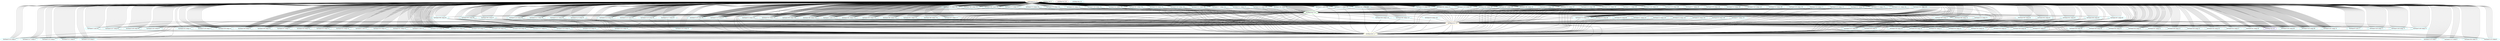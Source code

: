 graph {
"VarName('t129',temp)"[color=cyan,label="VarName('t129',temp).0"]
"ASMConst(12)"[color=orange,label="ASMConst(12).1"]
"VarName('t125',temp)"[color=cyan,label="VarName('t125',temp).2"]
"VarName('t124',temp)"[color=cyan,label="VarName('t124',temp).3"]
"VarName('t127',temp)"[color=cyan,label="VarName('t127',temp).4"]
"ASMReg('edi')"[color=forestgreen,label="ASMReg('edi').5"]
"VarName('t121',temp)"[color=cyan,label="VarName('t121',temp).6"]
"VarName('t120',temp)"[color=cyan,label="VarName('t120',temp).7"]
"VarName('t123',temp)"[color=cyan,label="VarName('t123',temp).8"]
"VarName('t122',temp)"[color=cyan,label="VarName('t122',temp).9"]
"VarName('t84',temp)"[color=cyan,label="VarName('t84',temp).10"]
"ASMReg('edx')"[color=yellow,label="ASMReg('edx').11"]
"VarName('t32',temp)"[color=cyan,label="VarName('t32',temp).12"]
"VarName('t128',temp)"[color=cyan,label="VarName('t128',temp).13"]
"VarName('t58',temp)"[color=cyan,label="VarName('t58',temp).14"]
"VarName('t59',temp)"[color=cyan,label="VarName('t59',temp).15"]
"VarName('t56',temp)"[color=cyan,label="VarName('t56',temp).16"]
"VarName('t57',temp)"[color=cyan,label="VarName('t57',temp).17"]
"VarName('t54',temp)"[color=cyan,label="VarName('t54',temp).18"]
"VarName('t55',temp)"[color=cyan,label="VarName('t55',temp).19"]
"VarName('t52',temp)"[color=cyan,label="VarName('t52',temp).20"]
"VarName('y',user)"[color=cyan,label="VarName('y',user).21"]
"VarName('t50',temp)"[color=cyan,label="VarName('t50',temp).22"]
"VarName('t51',temp)"[color=cyan,label="VarName('t51',temp).23"]
"VarName('a',user)"[color=cyan,label="VarName('a',user).24"]
"VarName('t126',temp)"[color=cyan,label="VarName('t126',temp).25"]
"VarName('t101',temp)"[color=cyan,label="VarName('t101',temp).26"]
"VarName('t138',temp)"[color=cyan,label="VarName('t138',temp).27"]
"VarName('t139',temp)"[color=cyan,label="VarName('t139',temp).28"]
"VarName('t136',temp)"[color=cyan,label="VarName('t136',temp).29"]
"VarName('t137',temp)"[color=cyan,label="VarName('t137',temp).30"]
"VarName('t134',temp)"[color=cyan,label="VarName('t134',temp).31"]
"VarName('t135',temp)"[color=cyan,label="VarName('t135',temp).32"]
"VarName('t132',temp)"[color=cyan,label="VarName('t132',temp).33"]
"ASMConst(12)"[color=orange,label="ASMConst(12).34"]
"VarName('t130',temp)"[color=cyan,label="VarName('t130',temp).35"]
"VarName('t131',temp)"[color=cyan,label="VarName('t131',temp).36"]
"VarName('t38',temp)"[color=cyan,label="VarName('t38',temp).37"]
"VarName('t39',temp)"[color=cyan,label="VarName('t39',temp).38"]
"ASMConst(12)"[color=orange,label="ASMConst(12).39"]
"VarName('t30',temp)"[color=cyan,label="VarName('t30',temp).40"]
"VarName('t31',temp)"[color=cyan,label="VarName('t31',temp).41"]
"ASMConst(12)"[color=orange,label="ASMConst(12).42"]
"VarName('t33',temp)"[color=cyan,label="VarName('t33',temp).43"]
"VarName('t34',temp)"[color=cyan,label="VarName('t34',temp).44"]
"VarName('t35',temp)"[color=cyan,label="VarName('t35',temp).45"]
"VarName('t36',temp)"[color=cyan,label="VarName('t36',temp).46"]
"VarName('t37',temp)"[color=cyan,label="VarName('t37',temp).47"]
"VarName('t49',temp)"[color=cyan,label="VarName('t49',temp).48"]
"VarName('t48',temp)"[color=cyan,label="VarName('t48',temp).49"]
"VarName('t45',temp)"[color=cyan,label="VarName('t45',temp).50"]
"VarName('t44',temp)"[color=cyan,label="VarName('t44',temp).51"]
"VarName('t47',temp)"[color=cyan,label="VarName('t47',temp).52"]
"VarName('t46',temp)"[color=cyan,label="VarName('t46',temp).53"]
"ASMConst(12)"[color=orange,label="ASMConst(12).54"]
"VarName('t40',temp)"[color=cyan,label="VarName('t40',temp).55"]
"VarName('t43',temp)"[color=cyan,label="VarName('t43',temp).56"]
"VarName('t42',temp)"[color=cyan,label="VarName('t42',temp).57"]
"ASMReg('esi')"[color=brown,label="ASMReg('esi').58"]
"VarName('t41',temp)"[color=cyan,label="VarName('t41',temp).59"]
"ASMConst(12)"[color=orange,label="ASMConst(12).60"]
"ASMReg('ebx')"[color=cyan,label="ASMReg('ebx').61"]
"ASMReg('esp')"[color=blue,label="ASMReg('esp').62"]
"ASMConst(12)"[color=orange,label="ASMConst(12).63"]
"VarName('z',user)"[color=cyan,label="VarName('z',user).64"]
"VarName('t107',temp)"[color=cyan,label="VarName('t107',temp).65"]
"VarName('t106',temp)"[color=cyan,label="VarName('t106',temp).66"]
"VarName('t105',temp)"[color=cyan,label="VarName('t105',temp).67"]
"VarName('t104',temp)"[color=cyan,label="VarName('t104',temp).68"]
"VarName('t103',temp)"[color=cyan,label="VarName('t103',temp).69"]
"VarName('t102',temp)"[color=cyan,label="VarName('t102',temp).70"]
"VarName('b',user)"[color=cyan,label="VarName('b',user).71"]
"VarName('t100',temp)"[color=cyan,label="VarName('t100',temp).72"]
"ASMConst(12)"[color=orange,label="ASMConst(12).73"]
"VarName('t109',temp)"[color=cyan,label="VarName('t109',temp).74"]
"VarName('t108',temp)"[color=cyan,label="VarName('t108',temp).75"]
"ASMReg('ecx')"[color=orange,label="ASMReg('ecx').76"]
"VarName('t69',temp)"[color=cyan,label="VarName('t69',temp).77"]
"VarName('t68',temp)"[color=cyan,label="VarName('t68',temp).78"]
"VarName('t13',temp)"[color=cyan,label="VarName('t13',temp).79"]
"VarName('t63',temp)"[color=cyan,label="VarName('t63',temp).80"]
"VarName('t62',temp)"[color=cyan,label="VarName('t62',temp).81"]
"VarName('t61',temp)"[color=cyan,label="VarName('t61',temp).82"]
"VarName('t60',temp)"[color=cyan,label="VarName('t60',temp).83"]
"VarName('t67',temp)"[color=cyan,label="VarName('t67',temp).84"]
"VarName('t66',temp)"[color=cyan,label="VarName('t66',temp).85"]
"VarName('t65',temp)"[color=cyan,label="VarName('t65',temp).86"]
"VarName('t64',temp)"[color=cyan,label="VarName('t64',temp).87"]
"VarName('t110',temp)"[color=cyan,label="VarName('t110',temp).88"]
"VarName('t111',temp)"[color=cyan,label="VarName('t111',temp).89"]
"VarName('t112',temp)"[color=cyan,label="VarName('t112',temp).90"]
"VarName('t113',temp)"[color=cyan,label="VarName('t113',temp).91"]
"VarName('t114',temp)"[color=cyan,label="VarName('t114',temp).92"]
"VarName('t115',temp)"[color=cyan,label="VarName('t115',temp).93"]
"VarName('t116',temp)"[color=cyan,label="VarName('t116',temp).94"]
"VarName('t117',temp)"[color=cyan,label="VarName('t117',temp).95"]
"VarName('t118',temp)"[color=cyan,label="VarName('t118',temp).96"]
"VarName('t119',temp)"[color=cyan,label="VarName('t119',temp).97"]
"VarName('t8',temp)"[color=cyan,label="VarName('t8',temp).98"]
"VarName('t9',temp)"[color=cyan,label="VarName('t9',temp).99"]
"VarName('t0',temp)"[color=cyan,label="VarName('t0',temp).100"]
"VarName('t1',temp)"[color=cyan,label="VarName('t1',temp).101"]
"VarName('t2',temp)"[color=cyan,label="VarName('t2',temp).102"]
"VarName('t3',temp)"[color=cyan,label="VarName('t3',temp).103"]
"VarName('t4',temp)"[color=cyan,label="VarName('t4',temp).104"]
"VarName('t5',temp)"[color=cyan,label="VarName('t5',temp).105"]
"VarName('t6',temp)"[color=cyan,label="VarName('t6',temp).106"]
"VarName('t53',temp)"[color=cyan,label="VarName('t53',temp).107"]
"ASMConst(12)"[color=orange,label="ASMConst(12).108"]
"VarName('t98',temp)"[color=cyan,label="VarName('t98',temp).109"]
"VarName('t99',temp)"[color=cyan,label="VarName('t99',temp).110"]
"VarName('c',user)"[color=cyan,label="VarName('c',user).111"]
"VarName('t92',temp)"[color=cyan,label="VarName('t92',temp).112"]
"VarName('t93',temp)"[color=cyan,label="VarName('t93',temp).113"]
"VarName('t90',temp)"[color=cyan,label="VarName('t90',temp).114"]
"VarName('t91',temp)"[color=cyan,label="VarName('t91',temp).115"]
"VarName('t96',temp)"[color=cyan,label="VarName('t96',temp).116"]
"VarName('t97',temp)"[color=cyan,label="VarName('t97',temp).117"]
"VarName('t94',temp)"[color=cyan,label="VarName('t94',temp).118"]
"VarName('t95',temp)"[color=cyan,label="VarName('t95',temp).119"]
"VarName('t7',temp)"[color=cyan,label="VarName('t7',temp).120"]
"VarName('t74',temp)"[color=cyan,label="VarName('t74',temp).121"]
"ASMReg('eax')"[color=green,label="ASMReg('eax').122"]
"VarName('t76',temp)"[color=cyan,label="VarName('t76',temp).123"]
"VarName('t77',temp)"[color=cyan,label="VarName('t77',temp).124"]
"VarName('t70',temp)"[color=cyan,label="VarName('t70',temp).125"]
"VarName('t71',temp)"[color=cyan,label="VarName('t71',temp).126"]
"VarName('t72',temp)"[color=cyan,label="VarName('t72',temp).127"]
"VarName('t73',temp)"[color=cyan,label="VarName('t73',temp).128"]
"VarName('t78',temp)"[color=cyan,label="VarName('t78',temp).129"]
"VarName('t79',temp)"[color=cyan,label="VarName('t79',temp).130"]
"ASMConst(12)"[color=orange,label="ASMConst(12).131"]
"VarName('t89',temp)"[color=cyan,label="VarName('t89',temp).132"]
"VarName('t88',temp)"[color=cyan,label="VarName('t88',temp).133"]
"VarName('t81',temp)"[color=cyan,label="VarName('t81',temp).134"]
"VarName('t80',temp)"[color=cyan,label="VarName('t80',temp).135"]
"VarName('t83',temp)"[color=cyan,label="VarName('t83',temp).136"]
"VarName('t82',temp)"[color=cyan,label="VarName('t82',temp).137"]
"VarName('t85',temp)"[color=cyan,label="VarName('t85',temp).138"]
"ASMConst(12)"[color=green,label="ASMConst(12).139"]
"VarName('t87',temp)"[color=cyan,label="VarName('t87',temp).140"]
"VarName('t86',temp)"[color=cyan,label="VarName('t86',temp).141"]
"VarName('t143',temp)"[color=cyan,label="VarName('t143',temp).142"]
"VarName('t142',temp)"[color=cyan,label="VarName('t142',temp).143"]
"VarName('t141',temp)"[color=cyan,label="VarName('t141',temp).144"]
"VarName('t140',temp)"[color=cyan,label="VarName('t140',temp).145"]
"VarName('t145',temp)"[color=cyan,label="VarName('t145',temp).146"]
"VarName('t144',temp)"[color=cyan,label="VarName('t144',temp).147"]
"ASMConst(12)"[color=orange,label="ASMConst(12).148"]
"VarName('t29',temp)"[color=cyan,label="VarName('t29',temp).149"]
"VarName('t28',temp)"[color=cyan,label="VarName('t28',temp).150"]
"VarName('t27',temp)"[color=cyan,label="VarName('t27',temp).151"]
"VarName('t26',temp)"[color=cyan,label="VarName('t26',temp).152"]
"VarName('t25',temp)"[color=cyan,label="VarName('t25',temp).153"]
"VarName('t24',temp)"[color=cyan,label="VarName('t24',temp).154"]
"VarName('t23',temp)"[color=cyan,label="VarName('t23',temp).155"]
"VarName('t22',temp)"[color=cyan,label="VarName('t22',temp).156"]
"VarName('t21',temp)"[color=cyan,label="VarName('t21',temp).157"]
"VarName('t20',temp)"[color=cyan,label="VarName('t20',temp).158"]
"VarName('x',user)"[color=cyan,label="VarName('x',user).159"]
"ASMConst(12)"[color=orange,label="ASMConst(12).160"]
"VarName('t133',temp)"[color=cyan,label="VarName('t133',temp).161"]
"VarName('t12',temp)"[color=cyan,label="VarName('t12',temp).162"]
"ASMConst(12)"[color=orange,label="ASMConst(12).163"]
"VarName('t10',temp)"[color=cyan,label="VarName('t10',temp).164"]
"VarName('t11',temp)"[color=cyan,label="VarName('t11',temp).165"]
"VarName('t16',temp)"[color=cyan,label="VarName('t16',temp).166"]
"VarName('t17',temp)"[color=cyan,label="VarName('t17',temp).167"]
"VarName('t14',temp)"[color=cyan,label="VarName('t14',temp).168"]
"VarName('t15',temp)"[color=cyan,label="VarName('t15',temp).169"]
"ASMConst(12)"[color=orange,label="ASMConst(12).170"]
"VarName('t18',temp)"[color=cyan,label="VarName('t18',temp).171"]
"VarName('t19',temp)"[color=cyan,label="VarName('t19',temp).172"]
"VarName('t75',temp)"[color=cyan,label="VarName('t75',temp).173"]
"ASMConst(12)"[color=orange,label="ASMConst(12).174"]

"ASMConst(12)" -- "VarName('t97',temp)"
"VarName('t103',temp)" -- "ASMConst(12)"
"ASMConst(12)" -- "VarName('t86',temp)"
"ASMConst(12)" -- "VarName('t13',temp)"
"ASMConst(12)" -- "VarName('t21',temp)"
"ASMConst(12)" -- "VarName('t135',temp)"
"VarName('t18',temp)" -- "ASMReg('edx')"
"VarName('t53',temp)" -- "ASMConst(12)"
"ASMReg('eax')" -- "ASMConst(12)"
"VarName('t113',temp)" -- "ASMConst(12)"
"ASMConst(12)" -- "VarName('t57',temp)"
"VarName('t118',temp)" -- "ASMConst(12)"
"ASMConst(12)" -- "VarName('y',user)"
"VarName('t78',temp)" -- "ASMConst(12)"
"VarName('t43',temp)" -- "ASMConst(12)"
"VarName('t106',temp)" -- "ASMReg('edx')"
"ASMConst(12)" -- "VarName('t124',temp)"
"ASMConst(12)" -- "VarName('t52',temp)"
"ASMReg('eax')" -- "VarName('t65',temp)"
"ASMConst(12)" -- "VarName('t94',temp)"
"ASMReg('eax')" -- "VarName('t33',temp)"
"ASMConst(12)" -- "VarName('t84',temp)"
"VarName('t132',temp)" -- "ASMReg('edx')"
"ASMConst(12)" -- "VarName('t118',temp)"
"ASMConst(12)" -- "VarName('t116',temp)"
"ASMReg('eax')" -- "VarName('t125',temp)"
"VarName('t65',temp)" -- "ASMConst(12)"
"VarName('t17',temp)" -- "ASMReg('ecx')"
"ASMConst(12)" -- "VarName('t127',temp)"
"ASMReg('eax')" -- "VarName('t121',temp)"
"VarName('t96',temp)" -- "ASMReg('edx')"
"VarName('t63',temp)" -- "ASMReg('edx')"
"ASMConst(12)" -- "VarName('y',user)"
"VarName('t96',temp)" -- "ASMConst(12)"
"VarName('t71',temp)" -- "ASMConst(12)"
"ASMReg('ecx')" -- "VarName('t35',temp)"
"VarName('t110',temp)" -- "ASMConst(12)"
"VarName('t141',temp)" -- "ASMReg('eax')"
"ASMConst(12)" -- "VarName('t87',temp)"
"ASMConst(12)" -- "VarName('t95',temp)"
"ASMConst(12)" -- "VarName('t103',temp)"
"VarName('t76',temp)" -- "ASMReg('eax')"
"ASMConst(12)" -- "VarName('t99',temp)"
"ASMConst(12)" -- "ASMReg('esp')"
"ASMReg('eax')" -- "VarName('t36',temp)"
"ASMConst(12)" -- "VarName('t122',temp)"
"VarName('t61',temp)" -- "ASMConst(12)"
"VarName('t26',temp)" -- "ASMConst(12)"
"ASMConst(12)" -- "VarName('t68',temp)"
"VarName('t34',temp)" -- "ASMReg('edx')"
"ASMConst(12)" -- "VarName('t58',temp)"
"ASMConst(12)" -- "VarName('t63',temp)"
"ASMConst(12)" -- "VarName('t121',temp)"
"ASMConst(12)" -- "ASMReg('esp')"
"ASMConst(12)" -- "VarName('t67',temp)"
"ASMConst(12)" -- "VarName('t45',temp)"
"ASMConst(12)" -- "VarName('t55',temp)"
"ASMReg('eax')" -- "VarName('t84',temp)"
"VarName('t61',temp)" -- "ASMConst(12)"
"VarName('t91',temp)" -- "ASMConst(12)"
"ASMConst(12)" -- "VarName('t120',temp)"
"ASMReg('edx')" -- "VarName('t129',temp)"
"VarName('t119',temp)" -- "ASMConst(12)"
"VarName('t31',temp)" -- "ASMConst(12)"
"ASMReg('ecx')" -- "VarName('a',user)"
"VarName('t74',temp)" -- "ASMConst(12)"
"VarName('t82',temp)" -- "ASMConst(12)"
"ASMReg('eax')" -- "VarName('t128',temp)"
"ASMConst(12)" -- "ASMReg('eax')"
"VarName('t86',temp)" -- "ASMConst(12)"
"VarName('t100',temp)" -- "ASMConst(12)"
"ASMReg('ecx')" -- "VarName('t32',temp)"
"VarName('t70',temp)" -- "ASMConst(12)"
"VarName('t96',temp)" -- "ASMConst(12)"
"ASMConst(12)" -- "VarName('z',user)"
"VarName('t88',temp)" -- "ASMConst(12)"
"VarName('t28',temp)" -- "ASMReg('edx')"
"ASMConst(12)" -- "VarName('t90',temp)"
"ASMConst(12)" -- "VarName('t56',temp)"
"ASMReg('eax')" -- "VarName('t38',temp)"
"VarName('t83',temp)" -- "ASMConst(12)"
"ASMConst(12)" -- "VarName('t123',temp)"
"VarName('t102',temp)" -- "ASMConst(12)"
"VarName('t115',temp)" -- "ASMConst(12)"
"VarName('t140',temp)" -- "ASMReg('eax')"
"VarName('t74',temp)" -- "ASMConst(12)"
"ASMConst(12)" -- "VarName('t64',temp)"
"ASMConst(12)" -- "VarName('t68',temp)"
"VarName('t116',temp)" -- "ASMConst(12)"
"VarName('t112',temp)" -- "ASMConst(12)"
"ASMConst(12)" -- "VarName('t89',temp)"
"ASMConst(12)" -- "VarName('t49',temp)"
"ASMReg('eax')" -- "VarName('t93',temp)"
"VarName('t100',temp)" -- "ASMReg('edx')"
"VarName('t96',temp)" -- "ASMConst(12)"
"ASMConst(12)" -- "VarName('t71',temp)"
"VarName('t77',temp)" -- "ASMReg('edx')"
"VarName('t81',temp)" -- "ASMReg('ecx')"
"VarName('t87',temp)" -- "ASMConst(12)"
"ASMConst(12)" -- "VarName('t99',temp)"
"ASMReg('eax')" -- "VarName('t132',temp)"
"VarName('t75',temp)" -- "ASMConst(12)"
"VarName('t92',temp)" -- "ASMConst(12)"
"ASMConst(12)" -- "VarName('t116',temp)"
"VarName('b',user)" -- "ASMConst(12)"
"VarName('t69',temp)" -- "ASMConst(12)"
"ASMConst(12)" -- "VarName('t73',temp)"
"VarName('t106',temp)" -- "ASMConst(12)"
"ASMConst(12)" -- "VarName('t84',temp)"
"ASMConst(12)" -- "VarName('t55',temp)"
"ASMReg('esp')" -- "ASMConst(12)"
"VarName('t115',temp)" -- "ASMConst(12)"
"ASMConst(12)" -- "VarName('t51',temp)"
"VarName('t99',temp)" -- "ASMConst(12)"
"ASMConst(12)" -- "VarName('t58',temp)"
"ASMConst(12)" -- "VarName('t19',temp)"
"VarName('t14',temp)" -- "ASMConst(12)"
"ASMReg('eax')" -- "VarName('t47',temp)"
"VarName('z',user)" -- "ASMConst(12)"
"VarName('t113',temp)" -- "ASMConst(12)"
"ASMReg('ecx')" -- "VarName('t54',temp)"
"ASMConst(12)" -- "VarName('t69',temp)"
"ASMConst(12)" -- "VarName('t100',temp)"
"ASMReg('eax')" -- "VarName('t98',temp)"
"VarName('t63',temp)" -- "ASMConst(12)"
"ASMConst(12)" -- "VarName('t78',temp)"
"ASMConst(12)" -- "VarName('t134',temp)"
"ASMConst(12)" -- "VarName('t59',temp)"
"ASMConst(12)" -- "VarName('b',user)"
"ASMConst(12)" -- "VarName('t105',temp)"
"VarName('t93',temp)" -- "ASMConst(12)"
"VarName('t119',temp)" -- "ASMReg('edx')"
"VarName('t135',temp)" -- "ASMReg('edx')"
"VarName('t82',temp)" -- "ASMConst(12)"
"ASMReg('ecx')" -- "VarName('t30',temp)"
"ASMConst(12)" -- "VarName('t120',temp)"
"VarName('t14',temp)" -- "ASMReg('ecx')"
"ASMConst(12)" -- "VarName('t59',temp)"
"VarName('t62',temp)" -- "ASMConst(12)"
"VarName('t91',temp)" -- "ASMReg('edx')"
"VarName('t23',temp)" -- "ASMReg('eax')"
"VarName('t24',temp)" -- "ASMConst(12)"
"ASMConst(12)" -- "VarName('z',user)"
"VarName('t100',temp)" -- "ASMConst(12)"
"ASMConst(12)" -- "VarName('t87',temp)"
"ASMConst(12)" -- "VarName('t58',temp)"
"ASMConst(12)" -- "VarName('t134',temp)"
"ASMConst(12)" -- "VarName('t128',temp)"
"ASMReg('eax')" -- "VarName('t4',temp)"
"ASMConst(12)" -- "VarName('t57',temp)"
"ASMConst(12)" -- "VarName('t60',temp)"
"VarName('t33',temp)" -- "ASMReg('edx')"
"ASMConst(12)" -- "VarName('t107',temp)"
"VarName('z',user)" -- "ASMConst(12)"
"ASMConst(12)" -- "VarName('t87',temp)"
"ASMReg('edx')" -- "VarName('t84',temp)"
"VarName('t104',temp)" -- "ASMConst(12)"
"ASMConst(12)" -- "VarName('t42',temp)"
"VarName('t119',temp)" -- "ASMConst(12)"
"ASMConst(12)" -- "VarName('t50',temp)"
"VarName('t106',temp)" -- "ASMConst(12)"
"VarName('c',user)" -- "ASMConst(12)"
"VarName('t97',temp)" -- "ASMReg('ecx')"
"VarName('t90',temp)" -- "ASMConst(12)"
"ASMConst(12)" -- "VarName('t52',temp)"
"ASMReg('eax')" -- "VarName('t45',temp)"
"ASMConst(12)" -- "VarName('t106',temp)"
"VarName('t94',temp)" -- "ASMConst(12)"
"ASMConst(12)" -- "VarName('t78',temp)"
"ASMConst(12)" -- "VarName('t131',temp)"
"VarName('t107',temp)" -- "ASMConst(12)"
"VarName('t100',temp)" -- "ASMConst(12)"
"ASMConst(12)" -- "VarName('t66',temp)"
"ASMConst(12)" -- "VarName('t134',temp)"
"ASMConst(12)" -- "VarName('t114',temp)"
"VarName('t17',temp)" -- "ASMReg('eax')"
"ASMConst(12)" -- "VarName('y',user)"
"ASMConst(12)" -- "VarName('b',user)"
"VarName('t102',temp)" -- "ASMConst(12)"
"ASMConst(12)" -- "VarName('t123',temp)"
"VarName('t105',temp)" -- "ASMConst(12)"
"ASMReg('ecx')" -- "VarName('t124',temp)"
"ASMReg('eax')" -- "VarName('t99',temp)"
"ASMConst(12)" -- "VarName('t136',temp)"
"ASMReg('ecx')" -- "VarName('t59',temp)"
"VarName('t36',temp)" -- "ASMConst(12)"
"VarName('t9',temp)" -- "ASMReg('edx')"
"ASMConst(12)" -- "VarName('t43',temp)"
"ASMReg('ecx')" -- "VarName('t48',temp)"
"VarName('t5',temp)" -- "ASMReg('edx')"
"ASMConst(12)" -- "VarName('t72',temp)"
"ASMConst(12)" -- "VarName('t65',temp)"
"ASMConst(12)" -- "VarName('t107',temp)"
"VarName('t115',temp)" -- "ASMConst(12)"
"VarName('t92',temp)" -- "ASMConst(12)"
"ASMConst(12)" -- "VarName('t55',temp)"
"ASMConst(12)" -- "VarName('t59',temp)"
"ASMConst(12)" -- "VarName('t113',temp)"
"ASMConst(12)" -- "VarName('t106',temp)"
"VarName('t80',temp)" -- "ASMReg('ecx')"
"ASMReg('ecx')" -- "VarName('t104',temp)"
"ASMConst(12)" -- "VarName('y',user)"
"VarName('x',user)" -- "ASMReg('ecx')"
"VarName('t25',temp)" -- "ASMReg('ecx')"
"VarName('t80',temp)" -- "ASMConst(12)"
"ASMConst(12)" -- "VarName('t135',temp)"
"VarName('t89',temp)" -- "ASMConst(12)"
"ASMConst(12)" -- "VarName('t63',temp)"
"ASMReg('eax')" -- "VarName('t37',temp)"
"ASMReg('eax')" -- "VarName('t134',temp)"
"ASMConst(12)" -- "VarName('t52',temp)"
"VarName('t97',temp)" -- "ASMConst(12)"
"ASMConst(12)" -- "VarName('t49',temp)"
"ASMConst(12)" -- "VarName('t121',temp)"
"ASMConst(12)" -- "VarName('t56',temp)"
"ASMConst(12)" -- "VarName('t48',temp)"
"ASMReg('eax')" -- "ASMConst(12)"
"VarName('t88',temp)" -- "ASMReg('edx')"
"ASMConst(12)" -- "VarName('t94',temp)"
"ASMConst(12)" -- "VarName('t92',temp)"
"ASMConst(12)" -- "VarName('t56',temp)"
"VarName('t27',temp)" -- "ASMReg('ecx')"
"ASMConst(12)" -- "VarName('t103',temp)"
"VarName('t70',temp)" -- "ASMReg('edx')"
"ASMConst(12)" -- "VarName('t70',temp)"
"ASMConst(12)" -- "VarName('t46',temp)"
"VarName('t76',temp)" -- "ASMConst(12)"
"VarName('t86',temp)" -- "ASMConst(12)"
"VarName('t100',temp)" -- "ASMConst(12)"
"ASMReg('eax')" -- "VarName('t32',temp)"
"ASMReg('eax')" -- "VarName('t53',temp)"
"VarName('t85',temp)" -- "ASMConst(12)"
"ASMConst(12)" -- "VarName('t91',temp)"
"VarName('t117',temp)" -- "ASMConst(12)"
"VarName('t45',temp)" -- "ASMConst(12)"
"VarName('t75',temp)" -- "ASMConst(12)"
"ASMConst(12)" -- "VarName('t107',temp)"
"ASMConst(12)" -- "VarName('t120',temp)"
"ASMConst(12)" -- "VarName('t114',temp)"
"ASMConst(12)" -- "VarName('t64',temp)"
"ASMConst(12)" -- "VarName('t106',temp)"
"VarName('c',user)" -- "ASMConst(12)"
"ASMConst(12)" -- "VarName('t55',temp)"
"VarName('t141',temp)" -- "ASMConst(12)"
"ASMConst(12)" -- "VarName('a',user)"
"ASMConst(12)" -- "VarName('t52',temp)"
"ASMConst(12)" -- "VarName('t83',temp)"
"VarName('t9',temp)" -- "ASMReg('ecx')"
"VarName('t82',temp)" -- "ASMConst(12)"
"VarName('t94',temp)" -- "ASMReg('edx')"
"VarName('t68',temp)" -- "ASMConst(12)"
"VarName('t26',temp)" -- "ASMReg('eax')"
"ASMConst(12)" -- "VarName('t95',temp)"
"VarName('t73',temp)" -- "ASMReg('eax')"
"ASMConst(12)" -- "VarName('z',user)"
"ASMConst(12)" -- "VarName('t85',temp)"
"ASMConst(12)" -- "VarName('t79',temp)"
"ASMConst(12)" -- "VarName('t136',temp)"
"VarName('t82',temp)" -- "ASMReg('eax')"
"VarName('t80',temp)" -- "ASMConst(12)"
"VarName('t81',temp)" -- "ASMConst(12)"
"ASMConst(12)" -- "VarName('t52',temp)"
"VarName('t115',temp)" -- "ASMConst(12)"
"ASMConst(12)" -- "VarName('t70',temp)"
"VarName('t116',temp)" -- "ASMReg('ecx')"
"ASMReg('ecx')" -- "VarName('t50',temp)"
"VarName('t36',temp)" -- "ASMReg('edx')"
"ASMReg('eax')" -- "VarName('t58',temp)"
"ASMReg('eax')" -- "VarName('t62',temp)"
"VarName('t40',temp)" -- "ASMConst(12)"
"ASMConst(12)" -- "VarName('t91',temp)"
"VarName('t99',temp)" -- "ASMConst(12)"
"ASMConst(12)" -- "VarName('t118',temp)"
"ASMConst(12)" -- "VarName('t120',temp)"
"ASMConst(12)" -- "VarName('t100',temp)"
"ASMConst(12)" -- "VarName('t129',temp)"
"ASMConst(12)" -- "VarName('t109',temp)"
"VarName('t0',temp)" -- "ASMReg('edx')"
"ASMConst(12)" -- "VarName('t118',temp)"
"ASMConst(12)" -- "VarName('t104',temp)"
"ASMConst(12)" -- "VarName('x',user)"
"ASMConst(12)" -- "VarName('t144',temp)"
"VarName('a',user)" -- "ASMReg('edx')"
"ASMReg('ecx')" -- "VarName('t38',temp)"
"ASMConst(12)" -- "VarName('t82',temp)"
"VarName('t2',temp)" -- "ASMConst(12)"
"VarName('t92',temp)" -- "ASMConst(12)"
"ASMConst(12)" -- "VarName('t82',temp)"
"ASMConst(12)" -- "VarName('t25',temp)"
"ASMConst(12)" -- "VarName('t139',temp)"
"ASMConst(12)" -- "VarName('t121',temp)"
"VarName('t78',temp)" -- "ASMConst(12)"
"ASMConst(12)" -- "VarName('t90',temp)"
"ASMConst(12)" -- "VarName('t51',temp)"
"ASMConst(12)" -- "VarName('t119',temp)"
"ASMReg('ecx')" -- "VarName('t129',temp)"
"VarName('t108',temp)" -- "ASMConst(12)"
"VarName('t67',temp)" -- "ASMConst(12)"
"ASMConst(12)" -- "VarName('t48',temp)"
"ASMConst(12)" -- "VarName('t39',temp)"
"ASMConst(12)" -- "VarName('t120',temp)"
"ASMConst(12)" -- "VarName('t56',temp)"
"ASMReg('eax')" -- "VarName('t69',temp)"
"VarName('t79',temp)" -- "ASMConst(12)"
"VarName('t89',temp)" -- "ASMConst(12)"
"VarName('t70',temp)" -- "ASMReg('eax')"
"VarName('t70',temp)" -- "ASMConst(12)"
"ASMConst(12)" -- "VarName('t109',temp)"
"ASMConst(12)" -- "VarName('t113',temp)"
"VarName('t64',temp)" -- "ASMConst(12)"
"ASMConst(12)" -- "VarName('t101',temp)"
"VarName('t111',temp)" -- "ASMConst(12)"
"ASMConst(12)" -- "VarName('t143',temp)"
"VarName('t80',temp)" -- "ASMConst(12)"
"ASMConst(12)" -- "VarName('y',user)"
"ASMConst(12)" -- "VarName('t54',temp)"
"ASMReg('ecx')" -- "VarName('t31',temp)"
"ASMConst(12)" -- "VarName('t119',temp)"
"ASMConst(12)" -- "VarName('t95',temp)"
"ASMConst(12)" -- "VarName('t126',temp)"
"VarName('t26',temp)" -- "ASMReg('ecx')"
"VarName('t67',temp)" -- "ASMReg('edx')"
"VarName('t98',temp)" -- "ASMConst(12)"
"VarName('t119',temp)" -- "ASMConst(12)"
"ASMConst(12)" -- "VarName('t56',temp)"
"ASMConst(12)" -- "VarName('t67',temp)"
"ASMConst(12)" -- "VarName('z',user)"
"ASMReg('ecx')" -- "VarName('t120',temp)"
"ASMConst(12)" -- "VarName('t53',temp)"
"ASMConst(12)" -- "VarName('t116',temp)"
"VarName('t81',temp)" -- "ASMConst(12)"
"ASMConst(12)" -- "VarName('t67',temp)"
"VarName('t60',temp)" -- "ASMConst(12)"
"ASMConst(12)" -- "VarName('t47',temp)"
"ASMReg('eax')" -- "VarName('t115',temp)"
"ASMConst(12)" -- "VarName('t113',temp)"
"VarName('t3',temp)" -- "ASMReg('edx')"
"ASMConst(12)" -- "VarName('y',user)"
"VarName('t82',temp)" -- "ASMConst(12)"
"VarName('c',user)" -- "ASMConst(12)"
"VarName('t95',temp)" -- "ASMConst(12)"
"ASMConst(12)" -- "VarName('t70',temp)"
"ASMConst(12)" -- "VarName('t93',temp)"
"ASMConst(12)" -- "VarName('t56',temp)"
"ASMConst(12)" -- "VarName('c',user)"
"ASMReg('eax')" -- "ASMConst(12)"
"VarName('x',user)" -- "ASMConst(12)"
"ASMConst(12)" -- "VarName('t52',temp)"
"ASMReg('eax')" -- "VarName('a',user)"
"ASMReg('eax')" -- "VarName('t118',temp)"
"VarName('t128',temp)" -- "ASMReg('edx')"
"VarName('t72',temp)" -- "ASMConst(12)"
"VarName('t99',temp)" -- "ASMConst(12)"
"ASMConst(12)" -- "VarName('t68',temp)"
"ASMReg('ecx')" -- "VarName('t127',temp)"
"ASMConst(12)" -- "VarName('t114',temp)"
"VarName('t72',temp)" -- "ASMReg('ecx')"
"VarName('t100',temp)" -- "ASMConst(12)"
"VarName('t117',temp)" -- "ASMReg('ecx')"
"ASMConst(12)" -- "VarName('t60',temp)"
"ASMReg('eax')" -- "ASMReg('esp')"
"ASMConst(12)" -- "VarName('t79',temp)"
"VarName('t53',temp)" -- "ASMConst(12)"
"ASMConst(12)" -- "VarName('t48',temp)"
"ASMConst(12)" -- "VarName('t139',temp)"
"ASMReg('eax')" -- "VarName('t30',temp)"
"VarName('t65',temp)" -- "ASMConst(12)"
"ASMReg('ecx')" -- "VarName('y',user)"
"ASMConst(12)" -- "VarName('t108',temp)"
"ASMConst(12)" -- "VarName('t112',temp)"
"ASMConst(12)" -- "VarName('t108',temp)"
"ASMConst(12)" -- "VarName('t74',temp)"
"ASMConst(12)" -- "VarName('t140',temp)"
"ASMReg('eax')" -- "VarName('t97',temp)"
"ASMConst(12)" -- "VarName('t79',temp)"
"ASMConst(12)" -- "VarName('t51',temp)"
"ASMReg('eax')" -- "ASMReg('ecx')"
"ASMConst(12)" -- "VarName('t74',temp)"
"ASMConst(12)" -- "VarName('t100',temp)"
"ASMConst(12)" -- "VarName('t88',temp)"
"ASMReg('eax')" -- "VarName('t111',temp)"
"ASMReg('eax')" -- "VarName('t7',temp)"
"ASMConst(12)" -- "VarName('t138',temp)"
"VarName('t19',temp)" -- "ASMConst(12)"
"ASMReg('eax')" -- "VarName('t102',temp)"
"VarName('t104',temp)" -- "ASMConst(12)"
"VarName('t108',temp)" -- "ASMConst(12)"
"ASMConst(12)" -- "VarName('t78',temp)"
"ASMConst(12)" -- "VarName('t69',temp)"
"ASMConst(12)" -- "VarName('t70',temp)"
"VarName('t107',temp)" -- "ASMReg('edx')"
"ASMConst(12)" -- "VarName('t130',temp)"
"VarName('t88',temp)" -- "ASMConst(12)"
"ASMConst(12)" -- "VarName('t55',temp)"
"VarName('t58',temp)" -- "ASMReg('edx')"
"VarName('t83',temp)" -- "ASMConst(12)"
"ASMConst(12)" -- "VarName('a',user)"
"ASMConst(12)" -- "VarName('t101',temp)"
"ASMReg('ecx')" -- "VarName('t128',temp)"
"VarName('t64',temp)" -- "ASMConst(12)"
"VarName('t29',temp)" -- "ASMReg('eax')"
"ASMReg('eax')" -- "VarName('t46',temp)"
"ASMConst(12)" -- "VarName('t101',temp)"
"VarName('t145',temp)" -- "ASMReg('edx')"
"VarName('t79',temp)" -- "ASMConst(12)"
"VarName('t141',temp)" -- "ASMReg('edx')"
"VarName('t97',temp)" -- "ASMConst(12)"
"VarName('t117',temp)" -- "ASMConst(12)"
"ASMConst(12)" -- "VarName('a',user)"
"VarName('t12',temp)" -- "ASMReg('eax')"
"ASMConst(12)" -- "VarName('t83',temp)"
"ASMReg('esp')" -- "ASMConst(12)"
"ASMConst(12)" -- "VarName('t121',temp)"
"VarName('t99',temp)" -- "ASMReg('edx')"
"ASMConst(12)" -- "VarName('t131',temp)"
"VarName('t95',temp)" -- "ASMReg('edx')"
"VarName('t27',temp)" -- "ASMConst(12)"
"ASMConst(12)" -- "VarName('t46',temp)"
"VarName('z',user)" -- "ASMReg('edx')"
"ASMConst(12)" -- "VarName('t104',temp)"
"VarName('t35',temp)" -- "ASMConst(12)"
"ASMConst(12)" -- "VarName('b',user)"
"ASMConst(12)" -- "VarName('t60',temp)"
"ASMConst(12)" -- "VarName('t26',temp)"
"ASMConst(12)" -- "VarName('t77',temp)"
"ASMConst(12)" -- "VarName('t46',temp)"
"ASMConst(12)" -- "VarName('t117',temp)"
"VarName('t25',temp)" -- "ASMReg('edx')"
"VarName('t66',temp)" -- "ASMConst(12)"
"VarName('t140',temp)" -- "ASMConst(12)"
"VarName('t72',temp)" -- "ASMReg('edx')"
"VarName('t37',temp)" -- "ASMReg('edx')"
"VarName('t62',temp)" -- "ASMConst(12)"
"VarName('t119',temp)" -- "ASMConst(12)"
"ASMReg('ecx')" -- "VarName('t101',temp)"
"ASMConst(12)" -- "VarName('t117',temp)"
"ASMReg('eax')" -- "VarName('t41',temp)"
"VarName('t82',temp)" -- "ASMConst(12)"
"VarName('z',user)" -- "ASMConst(12)"
"ASMConst(12)" -- "ASMReg('eax')"
"ASMReg('ecx')" -- "VarName('t102',temp)"
"VarName('x',user)" -- "ASMConst(12)"
"VarName('t68',temp)" -- "ASMConst(12)"
"ASMConst(12)" -- "VarName('t130',temp)"
"VarName('t65',temp)" -- "ASMConst(12)"
"VarName('b',user)" -- "ASMConst(12)"
"ASMConst(12)" -- "VarName('t110',temp)"
"ASMConst(12)" -- "VarName('t72',temp)"
"ASMReg('eax')" -- "VarName('t101',temp)"
"ASMConst(12)" -- "VarName('t110',temp)"
"ASMConst(12)" -- "VarName('t30',temp)"
"VarName('t75',temp)" -- "ASMConst(12)"
"ASMReg('ecx')" -- "VarName('t123',temp)"
"VarName('t116',temp)" -- "ASMConst(12)"
"VarName('t107',temp)" -- "ASMConst(12)"
"ASMConst(12)" -- "VarName('t46',temp)"
"ASMConst(12)" -- "VarName('t106',temp)"
"ASMConst(12)" -- "VarName('t73',temp)"
"VarName('t67',temp)" -- "ASMConst(12)"
"VarName('t90',temp)" -- "ASMConst(12)"
"VarName('t133',temp)" -- "ASMReg('eax')"
"ASMConst(12)" -- "VarName('t59',temp)"
"VarName('t67',temp)" -- "ASMConst(12)"
"VarName('t98',temp)" -- "ASMReg('ecx')"
"ASMConst(12)" -- "VarName('t102',temp)"
"VarName('t76',temp)" -- "ASMConst(12)"
"ASMReg('ecx')" -- "VarName('t108',temp)"
"VarName('t87',temp)" -- "ASMConst(12)"
"ASMConst(12)" -- "VarName('t115',temp)"
"ASMReg('eax')" -- "VarName('t48',temp)"
"ASMReg('eax')" -- "VarName('t56',temp)"
"VarName('x',user)" -- "ASMConst(12)"
"VarName('t115',temp)" -- "ASMConst(12)"
"ASMConst(12)" -- "VarName('t43',temp)"
"VarName('t87',temp)" -- "ASMReg('ecx')"
"ASMConst(12)" -- "VarName('t127',temp)"
"ASMConst(12)" -- "VarName('t67',temp)"
"ASMConst(12)" -- "VarName('t103',temp)"
"ASMConst(12)" -- "VarName('t106',temp)"
"VarName('t64',temp)" -- "ASMConst(12)"
"ASMReg('eax')" -- "VarName('t130',temp)"
"ASMReg('edx')" -- "VarName('t121',temp)"
"VarName('c',user)" -- "ASMConst(12)"
"VarName('t99',temp)" -- "ASMReg('ecx')"
"ASMReg('ecx')" -- "VarName('t56',temp)"
"ASMConst(12)" -- "VarName('t85',temp)"
"ASMReg('ecx')" -- "VarName('t43',temp)"
"ASMConst(12)" -- "VarName('t121',temp)"
"ASMConst(12)" -- "VarName('t90',temp)"
"VarName('t113',temp)" -- "ASMConst(12)"
"ASMConst(12)" -- "VarName('t52',temp)"
"VarName('t20',temp)" -- "ASMReg('edx')"
"ASMConst(12)" -- "VarName('t74',temp)"
"ASMConst(12)" -- "VarName('t78',temp)"
"ASMConst(12)" -- "VarName('t133',temp)"
"VarName('t53',temp)" -- "ASMReg('ecx')"
"ASMReg('ecx')" -- "VarName('t134',temp)"
"VarName('t141',temp)" -- "ASMConst(12)"
"ASMConst(12)" -- "VarName('a',user)"
"VarName('t112',temp)" -- "ASMConst(12)"
"VarName('t63',temp)" -- "ASMConst(12)"
"VarName('x',user)" -- "ASMConst(12)"
"ASMConst(12)" -- "VarName('t15',temp)"
"VarName('t22',temp)" -- "ASMReg('ecx')"
"ASMConst(12)" -- "VarName('t69',temp)"
"VarName('t118',temp)" -- "ASMReg('edx')"
"VarName('t90',temp)" -- "ASMConst(12)"
"VarName('t83',temp)" -- "ASMConst(12)"
"VarName('t43',temp)" -- "ASMReg('edx')"
"VarName('t97',temp)" -- "ASMConst(12)"
"VarName('t47',temp)" -- "ASMReg('edx')"
"VarName('t89',temp)" -- "ASMConst(12)"
"VarName('t86',temp)" -- "ASMReg('eax')"
"ASMConst(12)" -- "VarName('t65',temp)"
"ASMConst(12)" -- "VarName('t103',temp)"
"VarName('t2',temp)" -- "ASMReg('ecx')"
"VarName('t22',temp)" -- "ASMReg('eax')"
"VarName('t25',temp)" -- "ASMConst(12)"
"ASMReg('eax')" -- "VarName('t139',temp)"
"ASMConst(12)" -- "VarName('t101',temp)"
"ASMConst(12)" -- "VarName('t59',temp)"
"VarName('t71',temp)" -- "ASMConst(12)"
"ASMReg('eax')" -- "VarName('t126',temp)"
"ASMConst(12)" -- "VarName('t48',temp)"
"VarName('t80',temp)" -- "ASMConst(12)"
"VarName('t140',temp)" -- "ASMConst(12)"
"VarName('t78',temp)" -- "ASMConst(12)"
"ASMConst(12)" -- "VarName('t99',temp)"
"VarName('t138',temp)" -- "ASMReg('edx')"
"ASMReg('ecx')" -- "VarName('t36',temp)"
"ASMConst(12)" -- "VarName('t108',temp)"
"ASMConst(12)" -- "VarName('t81',temp)"
"ASMConst(12)" -- "VarName('t10',temp)"
"ASMConst(12)" -- "VarName('t20',temp)"
"ASMConst(12)" -- "ASMReg('esp')"
"VarName('t30',temp)" -- "ASMConst(12)"
"VarName('t16',temp)" -- "ASMReg('eax')"
"ASMConst(12)" -- "VarName('t56',temp)"
"ASMConst(12)" -- "VarName('t53',temp)"
"VarName('t98',temp)" -- "ASMReg('edx')"
"VarName('t26',temp)" -- "ASMReg('edx')"
"VarName('t97',temp)" -- "ASMConst(12)"
"VarName('t99',temp)" -- "ASMConst(12)"
"ASMConst(12)" -- "VarName('t60',temp)"
"VarName('t75',temp)" -- "ASMReg('edx')"
"ASMReg('eax')" -- "VarName('t66',temp)"
"VarName('t93',temp)" -- "ASMConst(12)"
"ASMConst(12)" -- "VarName('t95',temp)"
"ASMConst(12)" -- "VarName('t88',temp)"
"VarName('t114',temp)" -- "ASMConst(12)"
"VarName('t75',temp)" -- "ASMConst(12)"
"VarName('t67',temp)" -- "ASMConst(12)"
"ASMConst(12)" -- "VarName('z',user)"
"VarName('t92',temp)" -- "ASMConst(12)"
"VarName('t48',temp)" -- "ASMConst(12)"
"VarName('t126',temp)" -- "ASMReg('edx')"
"ASMConst(12)" -- "VarName('t108',temp)"
"VarName('t91',temp)" -- "ASMConst(12)"
"VarName('t75',temp)" -- "ASMConst(12)"
"VarName('t105',temp)" -- "ASMConst(12)"
"VarName('t64',temp)" -- "ASMConst(12)"
"VarName('t8',temp)" -- "ASMReg('edx')"
"ASMConst(12)" -- "VarName('t86',temp)"
"VarName('t4',temp)" -- "ASMReg('edx')"
"ASMConst(12)" -- "VarName('t96',temp)"
"ASMConst(12)" -- "VarName('t144',temp)"
"ASMConst(12)" -- "VarName('t125',temp)"
"VarName('t28',temp)" -- "ASMReg('eax')"
"ASMConst(12)" -- "VarName('t55',temp)"
"ASMConst(12)" -- "VarName('t62',temp)"
"ASMConst(12)" -- "VarName('t118',temp)"
"ASMReg('eax')" -- "VarName('t64',temp)"
"ASMConst(12)" -- "VarName('t66',temp)"
"VarName('t92',temp)" -- "ASMReg('ecx')"
"ASMConst(12)" -- "VarName('t44',temp)"
"VarName('t59',temp)" -- "ASMReg('edx')"
"ASMConst(12)" -- "VarName('t94',temp)"
"ASMReg('esp')" -- "ASMConst(12)"
"ASMReg('eax')" -- "VarName('c',user)"
"VarName('t81',temp)" -- "ASMConst(12)"
"VarName('t23',temp)" -- "ASMReg('ecx')"
"ASMConst(12)" -- "VarName('c',user)"
"VarName('t61',temp)" -- "ASMConst(12)"
"VarName('t100',temp)" -- "ASMConst(12)"
"ASMConst(12)" -- "VarName('t67',temp)"
"ASMConst(12)" -- "VarName('t110',temp)"
"VarName('t108',temp)" -- "ASMReg('edx')"
"VarName('t3',temp)" -- "ASMConst(12)"
"ASMConst(12)" -- "VarName('t111',temp)"
"VarName('t116',temp)" -- "ASMConst(12)"
"VarName('t96',temp)" -- "ASMConst(12)"
"ASMConst(12)" -- "VarName('t113',temp)"
"ASMReg('eax')" -- "VarName('t129',temp)"
"VarName('t76',temp)" -- "ASMConst(12)"
"VarName('t105',temp)" -- "ASMConst(12)"
"ASMConst(12)" -- "VarName('t96',temp)"
"VarName('b',user)" -- "ASMReg('edx')"
"VarName('t64',temp)" -- "ASMReg('ecx')"
"VarName('t89',temp)" -- "ASMReg('edx')"
"ASMConst(12)" -- "VarName('t91',temp)"
"ASMConst(12)" -- "VarName('t57',temp)"
"ASMConst(12)" -- "VarName('t139',temp)"
"VarName('t97',temp)" -- "ASMConst(12)"
"VarName('t142',temp)" -- "ASMConst(12)"
"VarName('t105',temp)" -- "ASMConst(12)"
"ASMConst(12)" -- "VarName('t73',temp)"
"ASMConst(12)" -- "VarName('t126',temp)"
"ASMConst(12)" -- "VarName('t111',temp)"
"VarName('t105',temp)" -- "ASMConst(12)"
"VarName('t11',temp)" -- "ASMReg('eax')"
"VarName('t80',temp)" -- "ASMConst(12)"
"ASMConst(12)" -- "VarName('t44',temp)"
"ASMConst(12)" -- "VarName('t76',temp)"
"VarName('t73',temp)" -- "ASMConst(12)"
"ASMReg('eax')" -- "VarName('t92',temp)"
"VarName('t73',temp)" -- "ASMReg('edx')"
"VarName('t102',temp)" -- "ASMConst(12)"
"ASMConst(12)" -- "VarName('t70',temp)"
"VarName('t113',temp)" -- "ASMConst(12)"
"ASMConst(12)" -- "VarName('t117',temp)"
"VarName('t44',temp)" -- "ASMReg('edx')"
"VarName('t85',temp)" -- "ASMConst(12)"
"ASMConst(12)" -- "VarName('t117',temp)"
"VarName('t63',temp)" -- "ASMConst(12)"
"VarName('t120',temp)" -- "ASMConst(12)"
"ASMConst(12)" -- "VarName('t143',temp)"
"VarName('t46',temp)" -- "ASMConst(12)"
"ASMReg('ecx')" -- "VarName('t37',temp)"
"VarName('t77',temp)" -- "ASMConst(12)"
"VarName('x',user)" -- "ASMReg('eax')"
"VarName('t62',temp)" -- "ASMConst(12)"
"VarName('t113',temp)" -- "ASMReg('ecx')"
"VarName('t68',temp)" -- "ASMConst(12)"
"VarName('t110',temp)" -- "ASMReg('ecx')"
"ASMReg('eax')" -- "VarName('t2',temp)"
"ASMConst(12)" -- "VarName('b',user)"
"ASMConst(12)" -- "VarName('t59',temp)"
"ASMConst(12)" -- "VarName('t39',temp)"
"VarName('t81',temp)" -- "ASMConst(12)"
"VarName('t80',temp)" -- "ASMConst(12)"
"VarName('t115',temp)" -- "ASMConst(12)"
"ASMConst(12)" -- "VarName('t106',temp)"
"ASMConst(12)" -- "VarName('t41',temp)"
"VarName('t88',temp)" -- "ASMReg('ecx')"
"ASMConst(12)" -- "VarName('t119',temp)"
"VarName('t81',temp)" -- "ASMConst(12)"
"ASMConst(12)" -- "VarName('z',user)"
"VarName('t114',temp)" -- "ASMConst(12)"
"VarName('t41',temp)" -- "ASMConst(12)"
"VarName('t83',temp)" -- "ASMReg('edx')"
"VarName('t92',temp)" -- "ASMConst(12)"
"ASMConst(12)" -- "VarName('t104',temp)"
"VarName('t10',temp)" -- "ASMConst(12)"
"ASMConst(12)" -- "VarName('t117',temp)"
"VarName('t39',temp)" -- "ASMReg('edx')"
"VarName('t77',temp)" -- "ASMConst(12)"
"ASMConst(12)" -- "VarName('y',user)"
"VarName('t110',temp)" -- "ASMConst(12)"
"ASMConst(12)" -- "VarName('t117',temp)"
"ASMConst(12)" -- "VarName('t84',temp)"
"ASMConst(12)" -- "VarName('t59',temp)"
"VarName('t13',temp)" -- "ASMReg('ecx')"
"ASMConst(12)" -- "VarName('t137',temp)"
"ASMConst(12)" -- "VarName('t129',temp)"
"ASMConst(12)" -- "ASMReg('esp')"
"ASMConst(12)" -- "VarName('t56',temp)"
"ASMConst(12)" -- "VarName('t45',temp)"
"ASMConst(12)" -- "VarName('t14',temp)"
"ASMConst(12)" -- "VarName('t61',temp)"
"VarName('t98',temp)" -- "ASMConst(12)"
"VarName('t91',temp)" -- "ASMConst(12)"
"VarName('t53',temp)" -- "ASMConst(12)"
"ASMConst(12)" -- "VarName('t63',temp)"
"VarName('t71',temp)" -- "ASMConst(12)"
"ASMConst(12)" -- "VarName('t74',temp)"
"ASMConst(12)" -- "VarName('t43',temp)"
"ASMConst(12)" -- "VarName('t34',temp)"
"ASMConst(12)" -- "VarName('t51',temp)"
"VarName('t87',temp)" -- "ASMConst(12)"
"VarName('t24',temp)" -- "ASMReg('eax')"
"ASMReg('eax')" -- "VarName('b',user)"
"VarName('t71',temp)" -- "ASMConst(12)"
"VarName('t113',temp)" -- "ASMConst(12)"
"VarName('t71',temp)" -- "ASMReg('eax')"
"VarName('t133',temp)" -- "ASMReg('ecx')"
"ASMReg('eax')" -- "ASMConst(12)"
"ASMReg('eax')" -- "VarName('t8',temp)"
"VarName('t42',temp)" -- "ASMReg('edx')"
"ASMReg('eax')" -- "VarName('t42',temp)"
"ASMConst(12)" -- "VarName('t105',temp)"
"VarName('t17',temp)" -- "ASMReg('edx')"
"ASMConst(12)" -- "VarName('t84',temp)"
"VarName('t63',temp)" -- "ASMReg('ecx')"
"ASMConst(12)" -- "VarName('t120',temp)"
"ASMConst(12)" -- "VarName('t135',temp)"
"ASMConst(12)" -- "VarName('t69',temp)"
"ASMReg('eax')" -- "VarName('t106',temp)"
"ASMConst(12)" -- "VarName('t120',temp)"
"VarName('t65',temp)" -- "ASMReg('ecx')"
"ASMConst(12)" -- "VarName('t135',temp)"
"ASMReg('ecx')" -- "VarName('t58',temp)"
"ASMConst(12)" -- "VarName('t52',temp)"
"VarName('t115',temp)" -- "ASMReg('edx')"
"VarName('t78',temp)" -- "ASMConst(12)"
"ASMConst(12)" -- "VarName('t42',temp)"
"ASMReg('ecx')" -- "VarName('t49',temp)"
"ASMConst(12)" -- "VarName('t78',temp)"
"VarName('t60',temp)" -- "ASMReg('edx')"
"ASMConst(12)" -- "VarName('t64',temp)"
"ASMConst(12)" -- "VarName('t58',temp)"
"VarName('t92',temp)" -- "ASMConst(12)"
"VarName('t107',temp)" -- "ASMConst(12)"
"ASMConst(12)" -- "VarName('t47',temp)"
"VarName('t76',temp)" -- "ASMReg('ecx')"
"VarName('t68',temp)" -- "ASMReg('edx')"
"ASMConst(12)" -- "VarName('t54',temp)"
"ASMConst(12)" -- "VarName('t107',temp)"
"VarName('t106',temp)" -- "ASMConst(12)"
"VarName('t86',temp)" -- "ASMConst(12)"
"ASMConst(12)" -- "VarName('t107',temp)"
"ASMReg('eax')" -- "VarName('t60',temp)"
"ASMConst(12)" -- "VarName('t84',temp)"
"ASMReg('ecx')" -- "VarName('t105',temp)"
"VarName('x',user)" -- "ASMConst(12)"
"ASMReg('eax')" -- "VarName('t55',temp)"
"ASMConst(12)" -- "VarName('t90',temp)"
"VarName('t83',temp)" -- "ASMConst(12)"
"VarName('t74',temp)" -- "ASMConst(12)"
"ASMConst(12)" -- "VarName('t77',temp)"
"ASMConst(12)" -- "VarName('t115',temp)"
"ASMConst(12)" -- "VarName('t101',temp)"
"ASMReg('eax')" -- "VarName('t137',temp)"
"ASMConst(12)" -- "VarName('t128',temp)"
"VarName('t88',temp)" -- "ASMConst(12)"
"VarName('t106',temp)" -- "ASMConst(12)"
"ASMReg('ecx')" -- "VarName('t51',temp)"
"ASMConst(12)" -- "VarName('t53',temp)"
"ASMConst(12)" -- "VarName('t49',temp)"
"ASMReg('ecx')" -- "VarName('t40',temp)"
"VarName('t69',temp)" -- "ASMConst(12)"
"ASMConst(12)" -- "VarName('t93',temp)"
"ASMConst(12)" -- "VarName('t93',temp)"
"VarName('t79',temp)" -- "ASMConst(12)"
"VarName('t83',temp)" -- "ASMConst(12)"
"ASMConst(12)" -- "VarName('t102',temp)"
"ASMConst(12)" -- "VarName('t77',temp)"
"ASMConst(12)" -- "ASMReg('esp')"
"ASMReg('ecx')" -- "VarName('t137',temp)"
"VarName('t144',temp)" -- "ASMConst(12)"
"VarName('t72',temp)" -- "ASMConst(12)"
"VarName('t101',temp)" -- "ASMConst(12)"
"ASMConst(12)" -- "VarName('t122',temp)"
"VarName('t80',temp)" -- "ASMReg('edx')"
"VarName('t119',temp)" -- "ASMConst(12)"
"ASMReg('eax')" -- "VarName('t31',temp)"
"ASMReg('eax')" -- "VarName('t52',temp)"
"VarName('t81',temp)" -- "ASMConst(12)"
"VarName('t110',temp)" -- "ASMConst(12)"
"ASMConst(12)" -- "VarName('t48',temp)"
"VarName('t144',temp)" -- "ASMReg('eax')"
"VarName('t96',temp)" -- "ASMReg('ecx')"
"ASMReg('eax')" -- "VarName('t39',temp)"
"VarName('z',user)" -- "ASMConst(12)"
"ASMConst(12)" -- "VarName('t106',temp)"
"VarName('t88',temp)" -- "ASMConst(12)"
"ASMConst(12)" -- "VarName('t107',temp)"
"VarName('t94',temp)" -- "ASMConst(12)"
"ASMReg('edx')" -- "VarName('t125',temp)"
"ASMReg('eax')" -- "ASMReg('edx')"
"ASMConst(12)" -- "VarName('t47',temp)"
"VarName('t42',temp)" -- "ASMConst(12)"
"ASMReg('ecx')" -- "VarName('t47',temp)"
"VarName('t17',temp)" -- "ASMConst(12)"
"VarName('t114',temp)" -- "ASMConst(12)"
"VarName('t18',temp)" -- "ASMConst(12)"
"VarName('t91',temp)" -- "ASMConst(12)"
"ASMConst(12)" -- "VarName('t84',temp)"
"VarName('t70',temp)" -- "ASMReg('ecx')"
"VarName('t108',temp)" -- "ASMConst(12)"
"ASMConst(12)" -- "VarName('t137',temp)"
"VarName('t68',temp)" -- "ASMReg('ecx')"
"ASMConst(12)" -- "VarName('t51',temp)"
"ASMReg('eax')" -- "ASMConst(12)"
"VarName('t76',temp)" -- "ASMReg('edx')"
"ASMConst(12)" -- "VarName('t57',temp)"
"ASMReg('eax')" -- "VarName('t124',temp)"
"VarName('t115',temp)" -- "ASMConst(12)"
"ASMConst(12)" -- "VarName('t80',temp)"
"ASMReg('eax')" -- "VarName('t63',temp)"
"VarName('t53',temp)" -- "ASMConst(12)"
"ASMConst(12)" -- "VarName('t96',temp)"
"VarName('t116',temp)" -- "ASMConst(12)"
"ASMConst(12)" -- "VarName('t82',temp)"
"ASMReg('ecx')" -- "VarName('t34',temp)"
"VarName('t103',temp)" -- "ASMConst(12)"
"VarName('t75',temp)" -- "ASMReg('eax')"
"ASMReg('esp')" -- "ASMConst(12)"
"ASMConst(12)" -- "VarName('t128',temp)"
"ASMConst(12)" -- "VarName('t105',temp)"
"VarName('t117',temp)" -- "ASMConst(12)"
"VarName('t141',temp)" -- "ASMReg('ecx')"
"ASMConst(12)" -- "VarName('a',user)"
"ASMReg('ecx')" -- "VarName('t126',temp)"
"ASMConst(12)" -- "VarName('t109',temp)"
"VarName('t116',temp)" -- "ASMConst(12)"
"VarName('t34',temp)" -- "ASMConst(12)"
"ASMConst(12)" -- "VarName('t24',temp)"
"ASMConst(12)" -- "VarName('t120',temp)"
"ASMConst(12)" -- "ASMReg('eax')"
"ASMConst(12)" -- "VarName('t50',temp)"
"VarName('t143',temp)" -- "ASMConst(12)"
"VarName('t102',temp)" -- "ASMConst(12)"
"ASMConst(12)" -- "VarName('t61',temp)"
"VarName('t133',temp)" -- "ASMConst(12)"
"ASMConst(12)" -- "VarName('t115',temp)"
"VarName('t9',temp)" -- "ASMConst(12)"
"ASMConst(12)" -- "VarName('t97',temp)"
"VarName('t104',temp)" -- "ASMConst(12)"
"VarName('t72',temp)" -- "ASMConst(12)"
"ASMReg('eax')" -- "VarName('t116',temp)"
"VarName('t22',temp)" -- "ASMReg('edx')"
"ASMConst(12)" -- "VarName('t108',temp)"
"ASMReg('eax')" -- "ASMConst(12)"
"VarName('t110',temp)" -- "ASMConst(12)"
"VarName('t66',temp)" -- "ASMConst(12)"
"ASMConst(12)" -- "VarName('c',user)"
"VarName('t16',temp)" -- "ASMReg('ecx')"
"VarName('y',user)" -- "ASMConst(12)"
"VarName('t97',temp)" -- "ASMConst(12)"
"ASMConst(12)" -- "VarName('t80',temp)"
"VarName('t28',temp)" -- "ASMConst(12)"
"ASMConst(12)" -- "VarName('t95',temp)"
"ASMConst(12)" -- "VarName('t102',temp)"
"VarName('t74',temp)" -- "ASMConst(12)"
"VarName('t29',temp)" -- "ASMReg('ecx')"
"VarName('t62',temp)" -- "ASMConst(12)"
"VarName('c',user)" -- "ASMReg('ecx')"
"ASMConst(12)" -- "VarName('t129',temp)"
"ASMConst(12)" -- "VarName('t80',temp)"
"VarName('t93',temp)" -- "ASMReg('ecx')"
"ASMConst(12)" -- "VarName('t69',temp)"
"VarName('t144',temp)" -- "ASMConst(12)"
"ASMReg('ecx')" -- "VarName('t121',temp)"
"ASMConst(12)" -- "ASMReg('esp')"
"ASMConst(12)" -- "VarName('b',user)"
"ASMConst(12)" -- "VarName('t66',temp)"
"ASMConst(12)" -- "VarName('t117',temp)"
"ASMReg('eax')" -- "VarName('t91',temp)"
"VarName('t86',temp)" -- "ASMConst(12)"
"VarName('t109',temp)" -- "ASMConst(12)"
"ASMConst(12)" -- "VarName('t43',temp)"
"VarName('t76',temp)" -- "ASMConst(12)"
"ASMConst(12)" -- "VarName('t114',temp)"
"ASMConst(12)" -- "VarName('t103',temp)"
"VarName('t118',temp)" -- "ASMConst(12)"
"VarName('t69',temp)" -- "ASMConst(12)"
"ASMReg('eax')" -- "VarName('t105',temp)"
"ASMConst(12)" -- "VarName('t114',temp)"
"VarName('t87',temp)" -- "ASMConst(12)"
"VarName('t65',temp)" -- "ASMConst(12)"
"VarName('t62',temp)" -- "ASMConst(12)"
"VarName('t11',temp)" -- "ASMConst(12)"
"VarName('t109',temp)" -- "ASMConst(12)"
"ASMConst(12)" -- "VarName('y',user)"
"ASMConst(12)" -- "VarName('t71',temp)"
"VarName('t71',temp)" -- "ASMConst(12)"
"ASMConst(12)" -- "VarName('t92',temp)"
"ASMConst(12)" -- "VarName('t57',temp)"
"ASMReg('ecx')" -- "VarName('t84',temp)"
"VarName('t87',temp)" -- "ASMConst(12)"
"VarName('t118',temp)" -- "ASMConst(12)"
"VarName('t79',temp)" -- "ASMReg('ecx')"
"ASMConst(12)" -- "VarName('t53',temp)"
"ASMConst(12)" -- "VarName('t101',temp)"
"VarName('t67',temp)" -- "ASMReg('ecx')"
"VarName('t71',temp)" -- "ASMReg('ecx')"
"VarName('t118',temp)" -- "ASMConst(12)"
"ASMConst(12)" -- "VarName('t127',temp)"
"ASMConst(12)" -- "VarName('t115',temp)"
"ASMConst(12)" -- "VarName('t73',temp)"
"VarName('t87',temp)" -- "ASMConst(12)"
"VarName('t19',temp)" -- "ASMReg('edx')"
"ASMConst(12)" -- "VarName('t42',temp)"
"ASMReg('eax')" -- "VarName('t96',temp)"
"ASMConst(12)" -- "VarName('t49',temp)"
"ASMConst(12)" -- "VarName('t74',temp)"
"ASMConst(12)" -- "VarName('t107',temp)"
"VarName('t73',temp)" -- "ASMConst(12)"
"ASMConst(12)" -- "VarName('t111',temp)"
"VarName('t67',temp)" -- "ASMConst(12)"
"VarName('t143',temp)" -- "ASMReg('edx')"
"ASMConst(12)" -- "VarName('t113',temp)"
"ASMConst(12)" -- "VarName('a',user)"
"VarName('t114',temp)" -- "ASMConst(12)"
"ASMConst(12)" -- "VarName('t64',temp)"
"VarName('t140',temp)" -- "ASMReg('ecx')"
"VarName('t40',temp)" -- "ASMReg('edx')"
"ASMReg('ecx')" -- "VarName('t57',temp)"
"VarName('t103',temp)" -- "ASMConst(12)"
"VarName('t145',temp)" -- "ASMConst(12)"
"VarName('t141',temp)" -- "ASMConst(12)"
"ASMConst(12)" -- "VarName('t89',temp)"
"ASMConst(12)" -- "VarName('t123',temp)"
"ASMReg('eax')" -- "ASMConst(12)"
"ASMConst(12)" -- "VarName('t61',temp)"
"ASMConst(12)" -- "VarName('t132',temp)"
"ASMConst(12)" -- "VarName('t120',temp)"
"ASMReg('eax')" -- "VarName('t6',temp)"
"ASMConst(12)" -- "VarName('t65',temp)"
"VarName('t102',temp)" -- "ASMConst(12)"
"VarName('t107',temp)" -- "ASMConst(12)"
"ASMConst(12)" -- "VarName('t55',temp)"
"VarName('t145',temp)" -- "ASMConst(12)"
"VarName('t89',temp)" -- "ASMReg('ecx')"
"ASMConst(12)" -- "VarName('t62',temp)"
"VarName('t70',temp)" -- "ASMConst(12)"
"VarName('t134',temp)" -- "ASMReg('edx')"
"ASMConst(12)" -- "VarName('t79',temp)"
"VarName('t27',temp)" -- "ASMReg('edx')"
"ASMConst(12)" -- "VarName('t45',temp)"
"VarName('t104',temp)" -- "ASMConst(12)"
"ASMConst(12)" -- "VarName('t71',temp)"
"ASMConst(12)" -- "VarName('t40',temp)"
"ASMConst(12)" -- "VarName('t131',temp)"
"VarName('t74',temp)" -- "ASMReg('edx')"
"ASMConst(12)" -- "VarName('t52',temp)"
"ASMConst(12)" -- "ASMReg('esp')"
"ASMConst(12)" -- "VarName('t100',temp)"
"ASMConst(12)" -- "VarName('t101',temp)"
"ASMConst(12)" -- "VarName('t116',temp)"
"ASMConst(12)" -- "VarName('t35',temp)"
"VarName('t37',temp)" -- "ASMConst(12)"
"VarName('t49',temp)" -- "ASMConst(12)"
"VarName('t50',temp)" -- "ASMReg('edx')"
"VarName('t108',temp)" -- "ASMConst(12)"
"VarName('t54',temp)" -- "ASMReg('edx')"
"VarName('t110',temp)" -- "ASMConst(12)"
"VarName('t78',temp)" -- "ASMReg('eax')"
"ASMConst(12)" -- "VarName('t136',temp)"
"VarName('t20',temp)" -- "ASMReg('ecx')"
"ASMConst(12)" -- "VarName('t80',temp)"
"VarName('t1',temp)" -- "ASMConst(12)"
"VarName('t28',temp)" -- "ASMReg('ecx')"
"VarName('t23',temp)" -- "ASMReg('edx')"
"ASMConst(12)" -- "VarName('t130',temp)"
"ASMConst(12)" -- "VarName('t128',temp)"
"ASMConst(12)" -- "VarName('t37',temp)"
"ASMConst(12)" -- "VarName('t99',temp)"
"ASMConst(12)" -- "VarName('t41',temp)"
"ASMConst(12)" -- "VarName('y',user)"
"VarName('t4',temp)" -- "ASMReg('ecx')"
"VarName('t15',temp)" -- "ASMReg('eax')"
"ASMConst(12)" -- "VarName('t67',temp)"
"VarName('t19',temp)" -- "ASMReg('ecx')"
"VarName('t118',temp)" -- "ASMConst(12)"
"ASMReg('esp')" -- "ASMConst(12)"
"ASMConst(12)" -- "VarName('t47',temp)"
"VarName('t11',temp)" -- "ASMReg('ecx')"
"ASMReg('ecx')" -- "VarName('t139',temp)"
"VarName('t20',temp)" -- "ASMConst(12)"
"ASMConst(12)" -- "VarName('t104',temp)"
"ASMConst(12)" -- "VarName('t83',temp)"
"VarName('t77',temp)" -- "ASMConst(12)"
"ASMReg('ecx')" -- "VarName('t106',temp)"
"VarName('t86',temp)" -- "ASMConst(12)"
"VarName('t60',temp)" -- "ASMConst(12)"
"VarName('t102',temp)" -- "ASMConst(12)"
"ASMConst(12)" -- "VarName('t65',temp)"
"VarName('t112',temp)" -- "ASMConst(12)"
"ASMReg('eax')" -- "VarName('t112',temp)"
"ASMConst(12)" -- "VarName('t131',temp)"
"ASMConst(12)" -- "VarName('t113',temp)"
"ASMConst(12)" -- "VarName('t121',temp)"
"ASMReg('eax')" -- "ASMReg('eax')"
"ASMConst(12)" -- "VarName('t124',temp)"
"VarName('t77',temp)" -- "ASMConst(12)"
"VarName('t66',temp)" -- "ASMReg('ecx')"
"ASMConst(12)" -- "VarName('t139',temp)"
"ASMConst(12)" -- "VarName('t96',temp)"
"ASMConst(12)" -- "VarName('t109',temp)"
"ASMConst(12)" -- "VarName('t54',temp)"
"ASMConst(12)" -- "VarName('t105',temp)"
"VarName('t81',temp)" -- "ASMReg('eax')"
"VarName('t65',temp)" -- "ASMConst(12)"
"ASMReg('ecx')" -- "VarName('t132',temp)"
"ASMConst(12)" -- "VarName('t72',temp)"
"ASMConst(12)" -- "VarName('t103',temp)"
"ASMReg('ecx')" -- "VarName('t109',temp)"
"VarName('t60',temp)" -- "ASMConst(12)"
"VarName('t96',temp)" -- "ASMConst(12)"
"VarName('t45',temp)" -- "ASMReg('edx')"
"ASMReg('eax')" -- "VarName('t49',temp)"
"ASMReg('eax')" -- "VarName('t51',temp)"
"ASMReg('esp')" -- "ASMConst(12)"
"ASMConst(12)" -- "VarName('t98',temp)"
"ASMConst(12)" -- "VarName('t88',temp)"
"VarName('x',user)" -- "ASMConst(12)"
"ASMConst(12)" -- "VarName('t64',temp)"
"ASMConst(12)" -- "VarName('t138',temp)"
"ASMConst(12)" -- "VarName('t126',temp)"
"VarName('t47',temp)" -- "ASMConst(12)"
"ASMConst(12)" -- "VarName('t66',temp)"
"ASMConst(12)" -- "VarName('t100',temp)"
"VarName('t12',temp)" -- "ASMConst(12)"
"ASMReg('edx')" -- "VarName('t120',temp)"
"ASMConst(12)" -- "VarName('t57',temp)"
"ASMConst(12)" -- "VarName('t118',temp)"
"ASMConst(12)" -- "VarName('t98',temp)"
"ASMReg('ecx')" -- "VarName('t55',temp)"
"ASMReg('ecx')" -- "VarName('t44',temp)"
"VarName('t83',temp)" -- "ASMConst(12)"
"ASMConst(12)" -- "VarName('t97',temp)"
"VarName('t82',temp)" -- "ASMConst(12)"
"ASMConst(12)" -- "VarName('t16',temp)"
"ASMReg('ecx')" -- "VarName('t122',temp)"
"ASMConst(12)" -- "VarName('t130',temp)"
"VarName('t85',temp)" -- "ASMConst(12)"
"VarName('t78',temp)" -- "ASMConst(12)"
"ASMConst(12)" -- "VarName('a',user)"
"VarName('t63',temp)" -- "ASMConst(12)"
"VarName('t143',temp)" -- "ASMConst(12)"
"VarName('t82',temp)" -- "ASMConst(12)"
"VarName('t114',temp)" -- "ASMReg('edx')"
"ASMConst(12)" -- "VarName('t129',temp)"
"VarName('t98',temp)" -- "ASMConst(12)"
"VarName('t93',temp)" -- "ASMConst(12)"
"ASMConst(12)" -- "VarName('t93',temp)"
"VarName('t75',temp)" -- "ASMConst(12)"
"ASMConst(12)" -- "VarName('t81',temp)"
"VarName('t38',temp)" -- "ASMReg('edx')"
"ASMConst(12)" -- "VarName('b',user)"
"ASMConst(12)" -- "VarName('t102',temp)"
"VarName('t57',temp)" -- "ASMReg('edx')"
"ASMConst(12)" -- "VarName('t115',temp)"
"ASMReg('eax')" -- "VarName('t43',temp)"
"ASMReg('eax')" -- "VarName('t138',temp)"
"ASMConst(12)" -- "VarName('t38',temp)"
"ASMReg('eax')" -- "VarName('z',user)"
"ASMConst(12)" -- "ASMReg('eax')"
"ASMConst(12)" -- "VarName('t89',temp)"
"ASMConst(12)" -- "VarName('t54',temp)"
"ASMConst(12)" -- "VarName('t97',temp)"
"VarName('t8',temp)" -- "ASMReg('ecx')"
"VarName('t71',temp)" -- "ASMConst(12)"
"ASMReg('eax')" -- "VarName('t0',temp)"
"VarName('t5',temp)" -- "ASMReg('ecx')"
"VarName('t98',temp)" -- "ASMConst(12)"
"ASMConst(12)" -- "VarName('t28',temp)"
"ASMConst(12)" -- "VarName('t11',temp)"
"ASMConst(12)" -- "VarName('t27',temp)"
"ASMConst(12)" -- "VarName('t48',temp)"
"VarName('t85',temp)" -- "ASMConst(12)"
"ASMConst(12)" -- "VarName('t84',temp)"
"VarName('c',user)" -- "ASMReg('edx')"
"ASMConst(12)" -- "VarName('t55',temp)"
"ASMConst(12)" -- "VarName('t119',temp)"
"VarName('t99',temp)" -- "ASMConst(12)"
"VarName('t92',temp)" -- "ASMConst(12)"
"VarName('t130',temp)" -- "ASMReg('edx')"
"ASMConst(12)" -- "VarName('t122',temp)"
"ASMConst(12)" -- "VarName('t50',temp)"
"ASMReg('eax')" -- "VarName('t67',temp)"
"VarName('z',user)" -- "ASMConst(12)"
"ASMConst(12)" -- "VarName('t97',temp)"
"VarName('t87',temp)" -- "ASMConst(12)"
"VarName('t106',temp)" -- "ASMConst(12)"
"ASMConst(12)" -- "VarName('t86',temp)"
"VarName('t16',temp)" -- "ASMReg('edx')"
"VarName('t6',temp)" -- "ASMReg('ecx')"
"VarName('t90',temp)" -- "ASMReg('edx')"
"ASMConst(12)" -- "VarName('t111',temp)"
"ASMConst(12)" -- "VarName('t112',temp)"
"VarName('z',user)" -- "ASMConst(12)"
"ASMConst(12)" -- "VarName('t112',temp)"
"ASMConst(12)" -- "VarName('a',user)"
"ASMConst(12)" -- "VarName('t64',temp)"
"ASMConst(12)" -- "VarName('t141',temp)"
"VarName('t143',temp)" -- "ASMReg('eax')"
"ASMConst(12)" -- "VarName('t54',temp)"
"ASMConst(12)" -- "VarName('t56',temp)"
"ASMConst(12)" -- "VarName('t98',temp)"
"ASMConst(12)" -- "VarName('t105',temp)"
"ASMConst(12)" -- "VarName('t121',temp)"
"VarName('t108',temp)" -- "ASMConst(12)"
"ASMConst(12)" -- "VarName('t89',temp)"
"VarName('t72',temp)" -- "ASMConst(12)"
"VarName('t32',temp)" -- "ASMReg('edx')"
"ASMConst(12)" -- "VarName('t46',temp)"
"VarName('t112',temp)" -- "ASMConst(12)"
"ASMConst(12)" -- "VarName('t124',temp)"
"VarName('t83',temp)" -- "ASMConst(12)"
"VarName('t7',temp)" -- "ASMReg('ecx')"
"ASMConst(12)" -- "VarName('t65',temp)"
"ASMConst(12)" -- "VarName('t125',temp)"
"ASMConst(12)" -- "VarName('t73',temp)"
"ASMConst(12)" -- "VarName('t47',temp)"
"ASMConst(12)" -- "VarName('c',user)"
"VarName('y',user)" -- "ASMReg('edx')"
"VarName('t118',temp)" -- "ASMConst(12)"
"ASMConst(12)" -- "VarName('t111',temp)"
"VarName('t21',temp)" -- "ASMReg('eax')"
"VarName('t108',temp)" -- "ASMConst(12)"
"VarName('t95',temp)" -- "ASMConst(12)"
"VarName('t88',temp)" -- "ASMConst(12)"
"VarName('t6',temp)" -- "ASMConst(12)"
"VarName('t73',temp)" -- "ASMConst(12)"
"ASMConst(12)" -- "VarName('t119',temp)"
"VarName('t86',temp)" -- "ASMConst(12)"
"VarName('t51',temp)" -- "ASMReg('edx')"
"VarName('t89',temp)" -- "ASMReg('eax')"
"VarName('t76',temp)" -- "ASMConst(12)"
"ASMConst(12)" -- "VarName('t76',temp)"
"ASMConst(12)" -- "VarName('t91',temp)"
"ASMConst(12)" -- "VarName('t58',temp)"
"VarName('t104',temp)" -- "ASMConst(12)"
"ASMReg('ecx')" -- "VarName('b',user)"
"ASMConst(12)" -- "VarName('t54',temp)"
"VarName('b',user)" -- "ASMConst(12)"
"VarName('t71',temp)" -- "ASMConst(12)"
"ASMConst(12)" -- "VarName('t96',temp)"
"VarName('t102',temp)" -- "ASMReg('edx')"
"ASMConst(12)" -- "VarName('t112',temp)"
"VarName('t66',temp)" -- "ASMConst(12)"
"ASMConst(12)" -- "VarName('t85',temp)"
"ASMConst(12)" -- "VarName('t45',temp)"
"VarName('t81',temp)" -- "ASMReg('edx')"
"VarName('t105',temp)" -- "ASMConst(12)"
"ASMConst(12)" -- "VarName('b',user)"
"ASMConst(12)" -- "VarName('t73',temp)"
"VarName('t94',temp)" -- "ASMConst(12)"
"VarName('t93',temp)" -- "ASMConst(12)"
"VarName('t15',temp)" -- "ASMReg('ecx')"
"ASMConst(12)" -- "VarName('t110',temp)"
"ASMConst(12)" -- "VarName('t101',temp)"
"ASMConst(12)" -- "VarName('t44',temp)"
"VarName('t111',temp)" -- "ASMReg('edx')"
"VarName('t90',temp)" -- "ASMConst(12)"
"ASMConst(12)" -- "VarName('t115',temp)"
"VarName('t81',temp)" -- "ASMConst(12)"
"ASMConst(12)" -- "VarName('t116',temp)"
"VarName('t75',temp)" -- "ASMConst(12)"
"VarName('t94',temp)" -- "ASMConst(12)"
"ASMConst(12)" -- "VarName('t126',temp)"
"VarName('t16',temp)" -- "ASMConst(12)"
"ASMConst(12)" -- "VarName('t99',temp)"
"ASMReg('ecx')" -- "ASMReg('esp')"
"ASMConst(12)" -- "VarName('t58',temp)"
"VarName('t14',temp)" -- "ASMReg('eax')"
"ASMConst(12)" -- "VarName('t131',temp)"
"ASMReg('eax')" -- "VarName('t1',temp)"
"VarName('t2',temp)" -- "ASMReg('edx')"
"VarName('b',user)" -- "ASMConst(12)"
"ASMConst(12)" -- "VarName('t58',temp)"
"ASMConst(12)" -- "VarName('t67',temp)"
"VarName('t86',temp)" -- "ASMConst(12)"
"ASMConst(12)" -- "VarName('t69',temp)"
"ASMConst(12)" -- "VarName('t46',temp)"
"VarName('t86',temp)" -- "ASMConst(12)"
"ASMConst(12)" -- "VarName('t136',temp)"
"VarName('t74',temp)" -- "ASMConst(12)"
"VarName('t137',temp)" -- "ASMReg('edx')"
"ASMConst(12)" -- "VarName('t49',temp)"
"ASMConst(12)" -- "VarName('t103',temp)"
"VarName('t11',temp)" -- "ASMReg('edx')"
"ASMConst(12)" -- "VarName('t89',temp)"
"VarName('t94',temp)" -- "ASMConst(12)"
"VarName('t93',temp)" -- "ASMReg('edx')"
"ASMConst(12)" -- "VarName('a',user)"
"VarName('t90',temp)" -- "ASMConst(12)"
"ASMConst(12)" -- "VarName('c',user)"
"ASMConst(12)" -- "VarName('t85',temp)"
"VarName('t84',temp)" -- "ASMConst(12)"
"VarName('t85',temp)" -- "ASMReg('ecx')"
"VarName('t70',temp)" -- "ASMConst(12)"
"VarName('t74',temp)" -- "ASMReg('ecx')"
"VarName('t113',temp)" -- "ASMReg('edx')"
"ASMConst(12)" -- "VarName('t136',temp)"
"ASMReg('eax')" -- "VarName('t108',temp)"
"VarName('t31',temp)" -- "ASMReg('edx')"
"VarName('t19',temp)" -- "ASMReg('eax')"
"VarName('t94',temp)" -- "ASMReg('ecx')"
"VarName('t142',temp)" -- "ASMReg('eax')"
"VarName('t108',temp)" -- "ASMConst(12)"
"ASMConst(12)" -- "VarName('t44',temp)"
"ASMConst(12)" -- "VarName('t62',temp)"
"ASMConst(12)" -- "VarName('c',user)"
"ASMConst(12)" -- "VarName('t75',temp)"
"ASMConst(12)" -- "VarName('t44',temp)"
"VarName('t8',temp)" -- "ASMConst(12)"
"VarName('t83',temp)" -- "ASMReg('ecx')"
"VarName('t88',temp)" -- "ASMConst(12)"
"ASMReg('ecx')" -- "VarName('t103',temp)"
"VarName('t99',temp)" -- "ASMConst(12)"
"ASMConst(12)" -- "VarName('t31',temp)"
"ASMConst(12)" -- "VarName('t101',temp)"
"ASMConst(12)" -- "VarName('t104',temp)"
"ASMConst(12)" -- "VarName('x',user)"
"ASMConst(12)" -- "VarName('t93',temp)"
"VarName('t98',temp)" -- "ASMConst(12)"
"VarName('t139',temp)" -- "ASMReg('edx')"
"VarName('t0',temp)" -- "ASMReg('ecx')"
"ASMConst(12)" -- "VarName('t132',temp)"
"ASMConst(12)" -- "VarName('t116',temp)"
"ASMConst(12)" -- "VarName('t68',temp)"
"ASMConst(12)" -- "VarName('t92',temp)"
"VarName('t89',temp)" -- "ASMConst(12)"
"ASMReg('eax')" -- "VarName('t107',temp)"
"ASMConst(12)" -- "VarName('t134',temp)"
"VarName('t114',temp)" -- "ASMConst(12)"
"ASMConst(12)" -- "VarName('z',user)"
"ASMConst(12)" -- "VarName('t59',temp)"
"VarName('t116',temp)" -- "ASMConst(12)"
"ASMConst(12)" -- "VarName('t44',temp)"
"ASMConst(12)" -- "VarName('z',user)"
"VarName('t85',temp)" -- "ASMConst(12)"
"ASMConst(12)" -- "VarName('t57',temp)"
"VarName('t113',temp)" -- "ASMConst(12)"
"VarName('t131',temp)" -- "ASMReg('edx')"
"ASMConst(12)" -- "VarName('t100',temp)"
"ASMReg('ecx')" -- "VarName('t52',temp)"
"VarName('t12',temp)" -- "ASMReg('ecx')"
"ASMConst(12)" -- "VarName('t38',temp)"
"ASMReg('eax')" -- "VarName('t54',temp)"
"VarName('t80',temp)" -- "ASMConst(12)"
"ASMConst(12)" -- "VarName('t121',temp)"
"VarName('t25',temp)" -- "ASMReg('eax')"
"ASMConst(12)" -- "VarName('t125',temp)"
"ASMConst(12)" -- "VarName('t61',temp)"
"VarName('t69',temp)" -- "ASMConst(12)"
"VarName('t142',temp)" -- "ASMReg('edx')"
"ASMReg('eax')" -- "VarName('t136',temp)"
"ASMReg('edx')" -- "VarName('t123',temp)"
"VarName('t85',temp)" -- "ASMReg('eax')"
"ASMConst(12)" -- "VarName('t50',temp)"
"ASMConst(12)" -- "VarName('t23',temp)"
"ASMConst(12)" -- "VarName('t57',temp)"
"ASMConst(12)" -- "VarName('t123',temp)"
"ASMConst(12)" -- "ASMReg('esp')"
"ASMReg('ecx')" -- "VarName('t41',temp)"
"ASMConst(12)" -- "VarName('t138',temp)"
"ASMConst(12)" -- "VarName('t92',temp)"
"ASMConst(12)" -- "VarName('t110',temp)"
"ASMConst(12)" -- "VarName('t50',temp)"
"VarName('t111',temp)" -- "ASMConst(12)"
"ASMConst(12)" -- "VarName('t101',temp)"
"ASMReg('eax')" -- "VarName('t74',temp)"
"ASMConst(12)" -- "VarName('t76',temp)"
"VarName('t79',temp)" -- "ASMReg('eax')"
"ASMReg('ecx')" -- "VarName('t136',temp)"
"VarName('t82',temp)" -- "ASMConst(12)"
"VarName('t89',temp)" -- "ASMConst(12)"
"VarName('t91',temp)" -- "ASMConst(12)"
"VarName('x',user)" -- "ASMConst(12)"
"ASMReg('eax')" -- "VarName('t127',temp)"
"ASMConst(12)" -- "VarName('t42',temp)"
"ASMReg('ecx')" -- "VarName('t100',temp)"
"ASMConst(12)" -- "VarName('t105',temp)"
"ASMConst(12)" -- "VarName('t122',temp)"
"VarName('t106',temp)" -- "ASMConst(12)"
"VarName('t41',temp)" -- "ASMReg('edx')"
"VarName('t14',temp)" -- "ASMReg('edx')"
"ASMReg('edx')" -- "VarName('t124',temp)"
"VarName('t10',temp)" -- "ASMReg('edx')"
"ASMConst(12)" -- "VarName('t74',temp)"
"VarName('t78',temp)" -- "ASMConst(12)"
"VarName('t140',temp)" -- "ASMReg('edx')"
"VarName('t89',temp)" -- "ASMConst(12)"
"VarName('t23',temp)" -- "ASMConst(12)"
"VarName('t94',temp)" -- "ASMConst(12)"
"ASMConst(12)" -- "VarName('t32',temp)"
"ASMReg('ecx')" -- "VarName('t125',temp)"
"VarName('t95',temp)" -- "ASMReg('ecx')"
"VarName('t109',temp)" -- "ASMConst(12)"
"ASMConst(12)" -- "VarName('t87',temp)"
"ASMConst(12)" -- "VarName('t12',temp)"
"ASMConst(12)" -- "VarName('t22',temp)"
"ASMConst(12)" -- "VarName('t134',temp)"
"VarName('t116',temp)" -- "ASMReg('edx')"
"VarName('t112',temp)" -- "ASMReg('edx')"
"VarName('t140',temp)" -- "ASMConst(12)"
"ASMConst(12)" -- "VarName('t50',temp)"
"VarName('t91',temp)" -- "ASMConst(12)"
"VarName('t145',temp)" -- "ASMConst(12)"
"ASMReg('eax')" -- "ASMConst(12)"
"VarName('t103',temp)" -- "ASMConst(12)"
"VarName('t82',temp)" -- "ASMReg('ecx')"
"ASMConst(12)" -- "VarName('t114',temp)"
"VarName('t13',temp)" -- "ASMConst(12)"
"ASMReg('ecx')" -- "VarName('t130',temp)"
"ASMConst(12)" -- "VarName('t101',temp)"
"VarName('t24',temp)" -- "ASMReg('edx')"
"ASMConst(12)" -- "VarName('t97',temp)"
"VarName('t73',temp)" -- "ASMReg('ecx')"
"ASMConst(12)" -- "VarName('t85',temp)"
"ASMConst(12)" -- "VarName('t62',temp)"
"ASMReg('eax')" -- "VarName('t117',temp)"
"ASMConst(12)" -- "VarName('t56',temp)"
"VarName('t7',temp)" -- "ASMConst(12)"
"ASMConst(12)" -- "VarName('t59',temp)"
"VarName('t1',temp)" -- "ASMReg('ecx')"
"ASMReg('eax')" -- "VarName('t120',temp)"
"ASMReg('eax')" -- "VarName('t95',temp)"
"VarName('t111',temp)" -- "ASMConst(12)"
"VarName('t88',temp)" -- "ASMConst(12)"
"ASMConst(12)" -- "VarName('t81',temp)"
"VarName('t75',temp)" -- "ASMConst(12)"
"ASMConst(12)" -- "VarName('t108',temp)"
"VarName('t53',temp)" -- "ASMReg('edx')"
"VarName('t99',temp)" -- "ASMConst(12)"
"ASMConst(12)" -- "VarName('t123',temp)"
"ASMConst(12)" -- "VarName('t33',temp)"
"VarName('t90',temp)" -- "ASMConst(12)"
"ASMConst(12)" -- "VarName('t84',temp)"
"ASMConst(12)" -- "VarName('t59',temp)"
"ASMConst(12)" -- "VarName('t54',temp)"
"ASMConst(12)" -- "VarName('t60',temp)"
"VarName('t117',temp)" -- "ASMConst(12)"
"ASMConst(12)" -- "VarName('t141',temp)"
"VarName('t21',temp)" -- "ASMConst(12)"
"ASMConst(12)" -- "VarName('t54',temp)"
"ASMConst(12)" -- "VarName('t40',temp)"
"VarName('t91',temp)" -- "ASMConst(12)"
"ASMConst(12)" -- "VarName('t121',temp)"
"VarName('t144',temp)" -- "ASMConst(12)"
"VarName('t85',temp)" -- "ASMConst(12)"
"VarName('t107',temp)" -- "ASMConst(12)"
"ASMConst(12)" -- "VarName('t72',temp)"
"VarName('t145',temp)" -- "ASMReg('ecx')"
"ASMConst(12)" -- "ASMReg('esp')"
"VarName('t109',temp)" -- "ASMConst(12)"
"VarName('t5',temp)" -- "ASMConst(12)"
"VarName('t102',temp)" -- "ASMConst(12)"
"ASMConst(12)" -- "VarName('t94',temp)"
"ASMConst(12)" -- "VarName('t101',temp)"
"VarName('t75',temp)" -- "ASMReg('ecx')"
"VarName('t65',temp)" -- "ASMReg('edx')"
"VarName('t61',temp)" -- "ASMReg('edx')"
"ASMReg('eax')" -- "VarName('y',user)"
"VarName('t73',temp)" -- "ASMConst(12)"
"VarName('t79',temp)" -- "ASMReg('edx')"
"ASMReg('eax')" -- "VarName('t13',temp)"
"VarName('t119',temp)" -- "ASMConst(12)"
"ASMConst(12)" -- "VarName('t128',temp)"
"VarName('t82',temp)" -- "ASMConst(12)"
"VarName('t80',temp)" -- "ASMReg('eax')"
"VarName('t95',temp)" -- "ASMConst(12)"
"ASMConst(12)" -- "VarName('t120',temp)"
"ASMConst(12)" -- "VarName('t65',temp)"
"ASMConst(12)" -- "VarName('t126',temp)"
"ASMConst(12)" -- "VarName('t51',temp)"
"ASMConst(12)" -- "VarName('t43',temp)"
"VarName('t73',temp)" -- "ASMConst(12)"
"ASMConst(12)" -- "VarName('t48',temp)"
"ASMReg('eax')" -- "VarName('t90',temp)"
"VarName('t77',temp)" -- "ASMConst(12)"
"VarName('t89',temp)" -- "ASMConst(12)"
"VarName('t116',temp)" -- "ASMConst(12)"
"VarName('t73',temp)" -- "ASMConst(12)"
"ASMConst(12)" -- "VarName('t109',temp)"
"VarName('t66',temp)" -- "ASMConst(12)"
"VarName('t96',temp)" -- "ASMConst(12)"
"VarName('t109',temp)" -- "ASMConst(12)"
"VarName('t46',temp)" -- "ASMReg('edx')"
"ASMConst(12)" -- "VarName('t145',temp)"
"VarName('t111',temp)" -- "ASMConst(12)"
"VarName('t13',temp)" -- "ASMReg('edx')"
"ASMConst(12)" -- "VarName('t53',temp)"
"ASMConst(12)" -- "VarName('t92',temp)"
"ASMConst(12)" -- "VarName('t54',temp)"
"ASMConst(12)" -- "VarName('t50',temp)"
"VarName('t95',temp)" -- "ASMConst(12)"
"VarName('t88',temp)" -- "ASMConst(12)"
"ASMConst(12)" -- "VarName('t53',temp)"
"ASMConst(12)" -- "VarName('t84',temp)"
"VarName('c',user)" -- "ASMConst(12)"
"ASMConst(12)" -- "VarName('t68',temp)"
"ASMConst(12)" -- "VarName('t43',temp)"
"VarName('t83',temp)" -- "ASMConst(12)"
"VarName('b',user)" -- "ASMConst(12)"
"VarName('c',user)" -- "ASMConst(12)"
"ASMConst(12)" -- "VarName('y',user)"
"ASMConst(12)" -- "VarName('t58',temp)"
"ASMConst(12)" -- "VarName('t106',temp)"
"VarName('t95',temp)" -- "ASMConst(12)"
"VarName('t85',temp)" -- "ASMReg('edx')"
"ASMConst(12)" -- "VarName('t76',temp)"
"ASMConst(12)" -- "VarName('t121',temp)"
"VarName('t56',temp)" -- "ASMReg('edx')"
"ASMConst(12)" -- "VarName('t84',temp)"
"VarName('t85',temp)" -- "ASMConst(12)"
"VarName('t109',temp)" -- "ASMConst(12)"
"VarName('t103',temp)" -- "ASMConst(12)"
"VarName('t21',temp)" -- "ASMReg('edx')"
"ASMConst(12)" -- "VarName('t79',temp)"
"ASMConst(12)" -- "VarName('t71',temp)"
"ASMReg('esp')" -- "ASMReg('edx')"
"ASMConst(12)" -- "VarName('t87',temp)"
"ASMConst(12)" -- "ASMReg('eax')"
"ASMConst(12)" -- "VarName('t66',temp)"
"ASMReg('ecx')" -- "VarName('z',user)"
"ASMConst(12)" -- "VarName('t99',temp)"
"VarName('b',user)" -- "ASMConst(12)"
"VarName('t97',temp)" -- "ASMConst(12)"
"ASMConst(12)" -- "VarName('t86',temp)"
"VarName('t118',temp)" -- "ASMConst(12)"
"ASMConst(12)" -- "VarName('t135',temp)"
"ASMConst(12)" -- "VarName('t121',temp)"
"ASMReg('eax')" -- "VarName('t5',temp)"
"VarName('x',user)" -- "ASMConst(12)"
"VarName('t72',temp)" -- "ASMConst(12)"
"ASMConst(12)" -- "VarName('t36',temp)"
"VarName('z',user)" -- "ASMConst(12)"
"VarName('t81',temp)" -- "ASMConst(12)"
"VarName('t109',temp)" -- "ASMReg('edx')"
"ASMConst(12)" -- "VarName('t63',temp)"
"VarName('t98',temp)" -- "ASMConst(12)"
"VarName('t90',temp)" -- "ASMConst(12)"
"VarName('t64',temp)" -- "ASMConst(12)"
"ASMConst(12)" -- "VarName('t72',temp)"
"VarName('t61',temp)" -- "ASMConst(12)"
"ASMConst(12)" -- "VarName('t84',temp)"
"ASMConst(12)" -- "VarName('t41',temp)"
"ASMConst(12)" -- "VarName('t132',temp)"
"VarName('t119',temp)" -- "ASMConst(12)"
"VarName('t83',temp)" -- "ASMConst(12)"
"VarName('t79',temp)" -- "ASMConst(12)"
"VarName('t107',temp)" -- "ASMConst(12)"
"VarName('t72',temp)" -- "ASMConst(12)"
"VarName('t87',temp)" -- "ASMReg('eax')"
"ASMConst(12)" -- "VarName('t110',temp)"
"ASMReg('eax')" -- "VarName('t44',temp)"
"ASMReg('ecx')" -- "VarName('t46',temp)"
"VarName('t133',temp)" -- "ASMReg('edx')"
"VarName('t109',temp)" -- "ASMConst(12)"
"VarName('t117',temp)" -- "ASMConst(12)"
"VarName('t144',temp)" -- "ASMReg('ecx')"
"VarName('t90',temp)" -- "ASMReg('ecx')"
"ASMConst(12)" -- "VarName('y',user)"
"ASMConst(12)" -- "VarName('a',user)"
"VarName('t15',temp)" -- "ASMReg('edx')"
"ASMConst(12)" -- "VarName('t137',temp)"
"ASMConst(12)" -- "VarName('t115',temp)"
"VarName('t97',temp)" -- "ASMReg('edx')"
"ASMConst(12)" -- "VarName('t81',temp)"
"VarName('t76',temp)" -- "ASMConst(12)"
"ASMConst(12)" -- "VarName('t122',temp)"
"VarName('t112',temp)" -- "ASMConst(12)"
"VarName('t33',temp)" -- "ASMConst(12)"
"ASMConst(12)" -- "VarName('t137',temp)"
"ASMConst(12)" -- "VarName('t129',temp)"
"ASMConst(12)" -- "VarName('t40',temp)"
"ASMConst(12)" -- "VarName('t93',temp)"
"VarName('t118',temp)" -- "ASMConst(12)"
"ASMConst(12)" -- "VarName('t32',temp)"
"ASMConst(12)" -- "VarName('t66',temp)"
"ASMConst(12)" -- "VarName('t86',temp)"
"VarName('t117',temp)" -- "ASMReg('edx')"
"VarName('t35',temp)" -- "ASMReg('edx')"
"VarName('t94',temp)" -- "ASMConst(12)"
"ASMReg('ecx')" -- "VarName('t138',temp)"
"VarName('x',user)" -- "ASMConst(12)"
"ASMConst(12)" -- "VarName('t105',temp)"
"ASMConst(12)" -- "VarName('t82',temp)"
"ASMConst(12)" -- "VarName('t140',temp)"
"ASMReg('ecx')" -- "VarName('t107',temp)"
"VarName('t20',temp)" -- "ASMReg('eax')"
"VarName('t100',temp)" -- "ASMConst(12)"
"ASMConst(12)" -- "VarName('t95',temp)"
"VarName('t111',temp)" -- "ASMConst(12)"
"VarName('t104',temp)" -- "ASMConst(12)"
"VarName('t86',temp)" -- "ASMReg('ecx')"
"VarName('t89',temp)" -- "ASMConst(12)"
"VarName('t103',temp)" -- "ASMConst(12)"
"ASMConst(12)" -- "VarName('t119',temp)"
"ASMConst(12)" -- "VarName('t120',temp)"
"ASMConst(12)" -- "VarName('t112',temp)"
"VarName('t68',temp)" -- "ASMConst(12)"
"VarName('t113',temp)" -- "ASMConst(12)"
"VarName('t88',temp)" -- "ASMConst(12)"
"VarName('t73',temp)" -- "ASMConst(12)"
"ASMConst(12)" -- "VarName('t125',temp)"
"VarName('t108',temp)" -- "ASMConst(12)"
"ASMConst(12)" -- "VarName('t120',temp)"
"VarName('t81',temp)" -- "ASMConst(12)"
"VarName('t85',temp)" -- "ASMConst(12)"
"ASMConst(12)" -- "VarName('t49',temp)"
"VarName('t107',temp)" -- "ASMConst(12)"
"VarName('t79',temp)" -- "ASMConst(12)"
"VarName('t93',temp)" -- "ASMConst(12)"
"ASMConst(12)" -- "VarName('t55',temp)"
"VarName('t62',temp)" -- "ASMReg('edx')"
"ASMConst(12)" -- "VarName('t104',temp)"
"VarName('t70',temp)" -- "ASMConst(12)"
"ASMReg('eax')" -- "VarName('t123',temp)"
"ASMReg('ecx')" -- "VarName('t131',temp)"
"ASMConst(12)" -- "VarName('t58',temp)"
"ASMReg('eax')" -- "VarName('t104',temp)"
"VarName('t112',temp)" -- "ASMReg('ecx')"
"ASMConst(12)" -- "VarName('t41',temp)"
"ASMReg('eax')" -- "VarName('t50',temp)"
"VarName('t133',temp)" -- "ASMConst(12)"
"VarName('t94',temp)" -- "ASMConst(12)"
"VarName('t82',temp)" -- "ASMReg('edx')"
"VarName('t116',temp)" -- "ASMConst(12)"
"VarName('t89',temp)" -- "ASMConst(12)"
"VarName('t117',temp)" -- "ASMConst(12)"
"VarName('t91',temp)" -- "ASMConst(12)"
"ASMConst(12)" -- "VarName('t139',temp)"
"ASMConst(12)" -- "VarName('t121',temp)"
"ASMConst(12)" -- "VarName('t65',temp)"
"ASMConst(12)" -- "VarName('t101',temp)"
"VarName('c',user)" -- "ASMConst(12)"
"ASMReg('edx')" -- "VarName('t127',temp)"
"ASMConst(12)" -- "VarName('t54',temp)"
"ASMConst(12)" -- "VarName('a',user)"
"VarName('t64',temp)" -- "ASMReg('edx')"
"ASMConst(12)" -- "VarName('t45',temp)"
"VarName('t80',temp)" -- "ASMConst(12)"
"ASMConst(12)" -- "VarName('t57',temp)"
"ASMReg('ecx')" -- "VarName('t45',temp)"
"ASMConst(12)" -- "VarName('t94',temp)"
"VarName('t85',temp)" -- "ASMConst(12)"
"ASMConst(12)" -- "VarName('t29',temp)"
"ASMConst(12)" -- "VarName('t17',temp)"
"VarName('t15',temp)" -- "ASMConst(12)"
"ASMConst(12)" -- "VarName('t127',temp)"
"ASMReg('eax')" -- "VarName('t3',temp)"
"ASMConst(12)" -- "VarName('t125',temp)"
"VarName('t78',temp)" -- "ASMConst(12)"
"VarName('t136',temp)" -- "ASMReg('edx')"
"ASMConst(12)" -- "VarName('t102',temp)"
"ASMReg('eax')" -- "VarName('t34',temp)"
"ASMReg('eax')" -- "VarName('t59',temp)"
"ASMReg('eax')" -- "VarName('t61',temp)"
"ASMConst(12)" -- "VarName('t96',temp)"
"VarName('t92',temp)" -- "ASMReg('edx')"
"VarName('t110',temp)" -- "ASMConst(12)"
"ASMConst(12)" -- "VarName('t80',temp)"
"ASMConst(12)" -- "VarName('y',user)"
"ASMConst(12)" -- "VarName('t77',temp)"
"VarName('t75',temp)" -- "ASMConst(12)"
"ASMConst(12)" -- "VarName('t121',temp)"
"VarName('t91',temp)" -- "ASMReg('ecx')"
"ASMReg('eax')" -- "VarName('t131',temp)"
"ASMConst(12)" -- "VarName('y',user)"
"ASMConst(12)" -- "VarName('t108',temp)"
"ASMConst(12)" -- "VarName('t145',temp)"
"VarName('t98',temp)" -- "ASMConst(12)"
"ASMConst(12)" -- "VarName('t111',temp)"
"ASMConst(12)" -- "VarName('t103',temp)"
"VarName('t96',temp)" -- "ASMConst(12)"
"VarName('t72',temp)" -- "ASMConst(12)"
"VarName('t60',temp)" -- "ASMConst(12)"
"ASMReg('eax')" -- "ASMConst(12)"
"VarName('x',user)" -- "ASMConst(12)"
"VarName('t30',temp)" -- "ASMReg('edx')"
"ASMReg('ecx')" -- "VarName('t39',temp)"
"VarName('t49',temp)" -- "ASMReg('edx')"
"ASMConst(12)" -- "VarName('t83',temp)"
"VarName('t109',temp)" -- "ASMConst(12)"
"ASMConst(12)" -- "VarName('t83',temp)"
"VarName('t60',temp)" -- "ASMConst(12)"
"ASMConst(12)" -- "VarName('t138',temp)"
"VarName('t61',temp)" -- "ASMReg('ecx')"
"VarName('t77',temp)" -- "ASMReg('ecx')"
"ASMConst(12)" -- "VarName('t54',temp)"
"VarName('t69',temp)" -- "ASMReg('ecx')"
"ASMConst(12)" -- "VarName('t71',temp)"
"ASMConst(12)" -- "VarName('t63',temp)"
"ASMConst(12)" -- "VarName('t49',temp)"
"ASMConst(12)" -- "VarName('t62',temp)"
"ASMConst(12)" -- "VarName('t51',temp)"
"ASMReg('eax')" -- "VarName('t68',temp)"
"VarName('t111',temp)" -- "ASMConst(12)"
"ASMConst(12)" -- "VarName('t70',temp)"
"ASMConst(12)" -- "VarName('t84',temp)"
"ASMConst(12)" -- "VarName('t112',temp)"
"ASMConst(12)" -- "VarName('t51',temp)"
"VarName('t95',temp)" -- "ASMConst(12)"
"ASMConst(12)" -- "VarName('t52',temp)"
"VarName('t74',temp)" -- "ASMConst(12)"
"ASMConst(12)" -- "VarName('t142',temp)"
"VarName('t6',temp)" -- "ASMReg('edx')"
"VarName('t111',temp)" -- "ASMConst(12)"
"VarName('t142',temp)" -- "ASMReg('ecx')"
"ASMConst(12)" -- "VarName('t104',temp)"
"ASMConst(12)" -- "VarName('t118',temp)"
"ASMConst(12)" -- "VarName('t120',temp)"
"ASMConst(12)" -- "VarName('t77',temp)"
"VarName('t111',temp)" -- "ASMConst(12)"
"ASMConst(12)" -- "VarName('t114',temp)"
"ASMConst(12)" -- "VarName('t88',temp)"
"ASMConst(12)" -- "VarName('t94',temp)"
"VarName('t142',temp)" -- "ASMConst(12)"
"ASMConst(12)" -- "VarName('t127',temp)"
"VarName('t104',temp)" -- "ASMReg('edx')"
"VarName('t76',temp)" -- "ASMConst(12)"
"VarName('t75',temp)" -- "ASMConst(12)"
"VarName('t114',temp)" -- "ASMConst(12)"
"VarName('t133',temp)" -- "ASMConst(12)"
"ASMConst(12)" -- "VarName('t57',temp)"
"ASMConst(12)" -- "VarName('t60',temp)"
"ASMConst(12)" -- "VarName('t76',temp)"
"VarName('t74',temp)" -- "ASMConst(12)"
"ASMConst(12)" -- "VarName('t64',temp)"
"ASMConst(12)" -- "VarName('t46',temp)"
"ASMReg('eax')" -- "VarName('t122',temp)"
"ASMConst(12)" -- "VarName('t58',temp)"
"VarName('t118',temp)" -- "ASMReg('ecx')"
"VarName('t117',temp)" -- "ASMConst(12)"
"VarName('t133',temp)" -- "ASMConst(12)"
"ASMConst(12)" -- "VarName('t112',temp)"
"ASMConst(12)" -- "VarName('t119',temp)"
"ASMConst(12)" -- "VarName('t90',temp)"
"VarName('t77',temp)" -- "ASMConst(12)"
"VarName('t92',temp)" -- "ASMConst(12)"
"ASMConst(12)" -- "VarName('t77',temp)"
"VarName('t87',temp)" -- "ASMReg('edx')"
"ASMConst(12)" -- "VarName('t90',temp)"
"ASMConst(12)" -- "VarName('y',user)"
"ASMConst(12)" -- "VarName('t59',temp)"
"VarName('t114',temp)" -- "ASMReg('ecx')"
"VarName('t111',temp)" -- "ASMReg('ecx')"
"VarName('t90',temp)" -- "ASMConst(12)"
"ASMConst(12)" -- "VarName('t55',temp)"
"VarName('t145',temp)" -- "ASMReg('eax')"
"ASMReg('eax')" -- "VarName('t119',temp)"
"VarName('t106',temp)" -- "ASMConst(12)"
"ASMConst(12)" -- "VarName('t50',temp)"
"ASMConst(12)" -- "VarName('t69',temp)"
"VarName('t69',temp)" -- "ASMReg('edx')"
"ASMConst(12)" -- "VarName('t55',temp)"
"ASMConst(12)" -- "VarName('t113',temp)"
"VarName('t71',temp)" -- "ASMReg('edx')"
"ASMConst(12)" -- "VarName('t110',temp)"
"ASMConst(12)" -- "VarName('t71',temp)"
"ASMReg('ecx')" -- "VarName('t135',temp)"
"ASMConst(12)" -- "VarName('b',user)"
"ASMConst(12)" -- "VarName('t61',temp)"
"ASMConst(12)" -- "VarName('t78',temp)"
"ASMReg('eax')" -- "VarName('t94',temp)"
"ASMConst(12)" -- "VarName('t138',temp)"
"ASMConst(12)" -- "VarName('t72',temp)"
"ASMConst(12)" -- "VarName('t61',temp)"
"ASMReg('eax')" -- "VarName('t114',temp)"
"VarName('t117',temp)" -- "ASMConst(12)"
"ASMConst(12)" -- "VarName('a',user)"
"ASMConst(12)" -- "VarName('x',user)"
"VarName('t104',temp)" -- "ASMConst(12)"
"ASMConst(12)" -- "VarName('t142',temp)"
"VarName('t44',temp)" -- "ASMConst(12)"
"ASMConst(12)" -- "VarName('t109',temp)"
"VarName('t93',temp)" -- "ASMConst(12)"
"VarName('t88',temp)" -- "ASMReg('eax')"
"VarName('t95',temp)" -- "ASMConst(12)"
"ASMConst(12)" -- "VarName('t50',temp)"
"VarName('t97',temp)" -- "ASMConst(12)"
"VarName('t144',temp)" -- "ASMReg('edx')"
"VarName('t18',temp)" -- "ASMReg('eax')"
"VarName('b',user)" -- "ASMConst(12)"
"VarName('t10',temp)" -- "ASMReg('ecx')"
"VarName('t48',temp)" -- "ASMReg('edx')"
"ASMConst(12)" -- "VarName('t118',temp)"
"VarName('t105',temp)" -- "ASMConst(12)"
"ASMConst(12)" -- "VarName('t121',temp)"
"ASMConst(12)" -- "VarName('t130',temp)"
"VarName('t78',temp)" -- "ASMReg('ecx')"
"VarName('t77',temp)" -- "ASMReg('eax')"
"ASMConst(12)" -- "VarName('t120',temp)"
"VarName('t76',temp)" -- "ASMConst(12)"
"VarName('t27',temp)" -- "ASMReg('eax')"
"VarName('t60',temp)" -- "ASMReg('ecx')"
"VarName('t72',temp)" -- "ASMReg('eax')"
"ASMConst(12)" -- "VarName('t121',temp)"
"VarName('t70',temp)" -- "ASMConst(12)"
"VarName('t80',temp)" -- "ASMConst(12)"
"ASMConst(12)" -- "VarName('t68',temp)"
"ASMReg('eax')" -- "VarName('t103',temp)"
"ASMConst(12)" -- "VarName('t47',temp)"
"VarName('t83',temp)" -- "ASMReg('eax')"
"ASMConst(12)" -- "VarName('t137',temp)"
"ASMConst(12)" -- "VarName('t68',temp)"
"ASMReg('eax')" -- "VarName('t35',temp)"
"VarName('t29',temp)" -- "ASMConst(12)"
"ASMConst(12)" -- "VarName('t66',temp)"
"VarName('x',user)" -- "ASMConst(12)"
"ASMConst(12)" -- "ASMReg('esp')"
"VarName('t103',temp)" -- "ASMConst(12)"
"ASMConst(12)" -- "VarName('t102',temp)"
"ASMConst(12)" -- "VarName('t88',temp)"
"VarName('t77',temp)" -- "ASMConst(12)"
"ASMConst(12)" -- "VarName('t102',temp)"
"ASMConst(12)" -- "VarName('t92',temp)"
"VarName('t99',temp)" -- "ASMConst(12)"
"VarName('t62',temp)" -- "ASMReg('ecx')"
"VarName('t110',temp)" -- "ASMConst(12)"
"VarName('t114',temp)" -- "ASMConst(12)"
"VarName('t1',temp)" -- "ASMReg('edx')"
"ASMReg('eax')" -- "VarName('t135',temp)"
"ASMConst(12)" -- "VarName('t82',temp)"
"VarName('t52',temp)" -- "ASMReg('edx')"
"VarName('t29',temp)" -- "ASMReg('edx')"
"ASMReg('eax')" -- "VarName('t109',temp)"
"ASMReg('eax')" -- "VarName('t9',temp)"
"ASMConst(12)" -- "VarName('t132',temp)"
"VarName('t119',temp)" -- "ASMConst(12)"
"VarName('t77',temp)" -- "ASMConst(12)"
"ASMConst(12)" -- "VarName('t47',temp)"
"ASMConst(12)" -- "VarName('t61',temp)"
"ASMConst(12)" -- "VarName('t76',temp)"
"VarName('t66',temp)" -- "ASMConst(12)"
"ASMConst(12)" -- "VarName('t45',temp)"
"VarName('t87',temp)" -- "ASMConst(12)"
"VarName('t119',temp)" -- "ASMReg('ecx')"
"ASMConst(12)" -- "ASMReg('eax')"
"ASMConst(12)" -- "VarName('t2',temp)"
"VarName('t101',temp)" -- "ASMReg('edx')"
"VarName('t143',temp)" -- "ASMReg('ecx')"
"VarName('t105',temp)" -- "ASMReg('edx')"
"ASMConst(12)" -- "VarName('t62',temp)"
"ASMConst(12)" -- "VarName('t81',temp)"
"VarName('t75',temp)" -- "ASMConst(12)"
"VarName('t86',temp)" -- "ASMConst(12)"
"VarName('t61',temp)" -- "ASMConst(12)"
"ASMReg('eax')" -- "VarName('t40',temp)"
"VarName('t69',temp)" -- "ASMConst(12)"
"VarName('t115',temp)" -- "ASMConst(12)"
"VarName('t71',temp)" -- "ASMConst(12)"
"VarName('t98',temp)" -- "ASMConst(12)"
"VarName('t4',temp)" -- "ASMConst(12)"
"VarName('t87',temp)" -- "ASMConst(12)"
"VarName('t112',temp)" -- "ASMConst(12)"
"ASMConst(12)" -- "VarName('t111',temp)"
"VarName('t115',temp)" -- "ASMReg('ecx')"
"VarName('t21',temp)" -- "ASMReg('ecx')"
"ASMConst(12)" -- "VarName('t63',temp)"
"ASMReg('eax')" -- "VarName('t100',temp)"
"VarName('t78',temp)" -- "ASMReg('edx')"
"VarName('t78',temp)" -- "ASMConst(12)"
"VarName('t99',temp)" -- "ASMConst(12)"
"ASMConst(12)" -- "VarName('t98',temp)"
"ASMConst(12)" -- "VarName('t109',temp)"
"VarName('t3',temp)" -- "ASMReg('ecx')"
"ASMConst(12)" -- "VarName('t107',temp)"
"VarName('t66',temp)" -- "ASMReg('edx')"
"VarName('t79',temp)" -- "ASMConst(12)"
"VarName('t18',temp)" -- "ASMReg('ecx')"
"VarName('t93',temp)" -- "ASMConst(12)"
"VarName('t113',temp)" -- "ASMConst(12)"
"VarName('c',user)" -- "ASMConst(12)"
"ASMConst(12)" -- "VarName('t56',temp)"
"ASMConst(12)" -- "VarName('t101',temp)"
"VarName('t68',temp)" -- "ASMConst(12)"
"VarName('t63',temp)" -- "ASMConst(12)"
"VarName('t53',temp)" -- "ASMConst(12)"
"ASMConst(12)" -- "VarName('t39',temp)"
"ASMReg('eax')" -- "VarName('t57',temp)"
"VarName('t103',temp)" -- "ASMReg('edx')"
"VarName('x',user)" -- "ASMReg('edx')"
"ASMConst(12)" -- "VarName('t79',temp)"
"VarName('t143',temp)" -- "ASMConst(12)"
"VarName('t121',temp)" -- "ASMConst(12)"
"VarName('t12',temp)" -- "ASMReg('edx')"
"VarName('t24',temp)" -- "ASMReg('ecx')"
"ASMConst(12)" -- "VarName('t124',temp)"
"ASMConst(12)" -- "VarName('t60',temp)"
"ASMConst(12)" -- "VarName('t102',temp)"
"VarName('t7',temp)" -- "ASMReg('edx')"
"VarName('t110',temp)" -- "ASMConst(12)"
"ASMReg('edx')" -- "VarName('t122',temp)"
"ASMConst(12)" -- "VarName('t51',temp)"
"ASMReg('ecx')" -- "VarName('t33',temp)"
"ASMConst(12)" -- "VarName('t124',temp)"
"VarName('c',user)" -- "ASMConst(12)"
"ASMConst(12)" -- "VarName('t57',temp)"
"ASMReg('ecx')" -- "VarName('t42',temp)"
"VarName('t79',temp)" -- "ASMConst(12)"
"VarName('t75',temp)" -- "ASMConst(12)"
"ASMConst(12)" -- "VarName('t91',temp)"
"ASMConst(12)" -- "VarName('t91',temp)"
"ASMConst(12)" -- "VarName('t51',temp)"
"VarName('t110',temp)" -- "ASMReg('edx')"
"ASMConst(12)" -- "VarName('t100',temp)"
"VarName('t114',temp)" -- "ASMConst(12)"
"ASMConst(12)" -- "VarName('t18',temp)"
"ASMConst(12)" -- "VarName('t132',temp)"
"VarName('t96',temp)" -- "ASMConst(12)"
"ASMConst(12)" -- "VarName('t84',temp)"
"VarName('t112',temp)" -- "ASMConst(12)"
"VarName('t10',temp)" -- "ASMReg('eax')"
"ASMConst(12)" -- "VarName('t45',temp)"
"ASMConst(12)" -- "VarName('t98',temp)"
"VarName('t22',temp)" -- "ASMConst(12)"
"VarName('t79',temp)" -- "ASMConst(12)"
"ASMConst(12)" -- "VarName('t116',temp)"
"ASMConst(12)" -- "VarName('t63',temp)"
"ASMReg('eax')" -- "VarName('t110',temp)"
"ASMConst(12)" -- "VarName('t104',temp)"
"ASMConst(12)" -- "VarName('t105',temp)"
"VarName('t95',temp)" -- "ASMConst(12)"
"ASMConst(12)" -- "VarName('t100',temp)"
"VarName('t142',temp)" -- "ASMConst(12)"
"ASMConst(12)" -- "VarName('t58',temp)"
"VarName('t86',temp)" -- "ASMReg('edx')"
"ASMReg('eax')" -- "VarName('t113',temp)"
"VarName('t55',temp)" -- "ASMReg('edx')"
"ASMConst(12)" -- "VarName('t49',temp)"
"VarName('t93',temp)" -- "ASMConst(12)"
"ASMConst(12)" -- "VarName('x',user)"
"ASMConst(12)" -- "VarName('t62',temp)"
"VarName('t112',temp)" -- "ASMConst(12)"
"ASMConst(12)" -- "VarName('t98',temp)"
}

